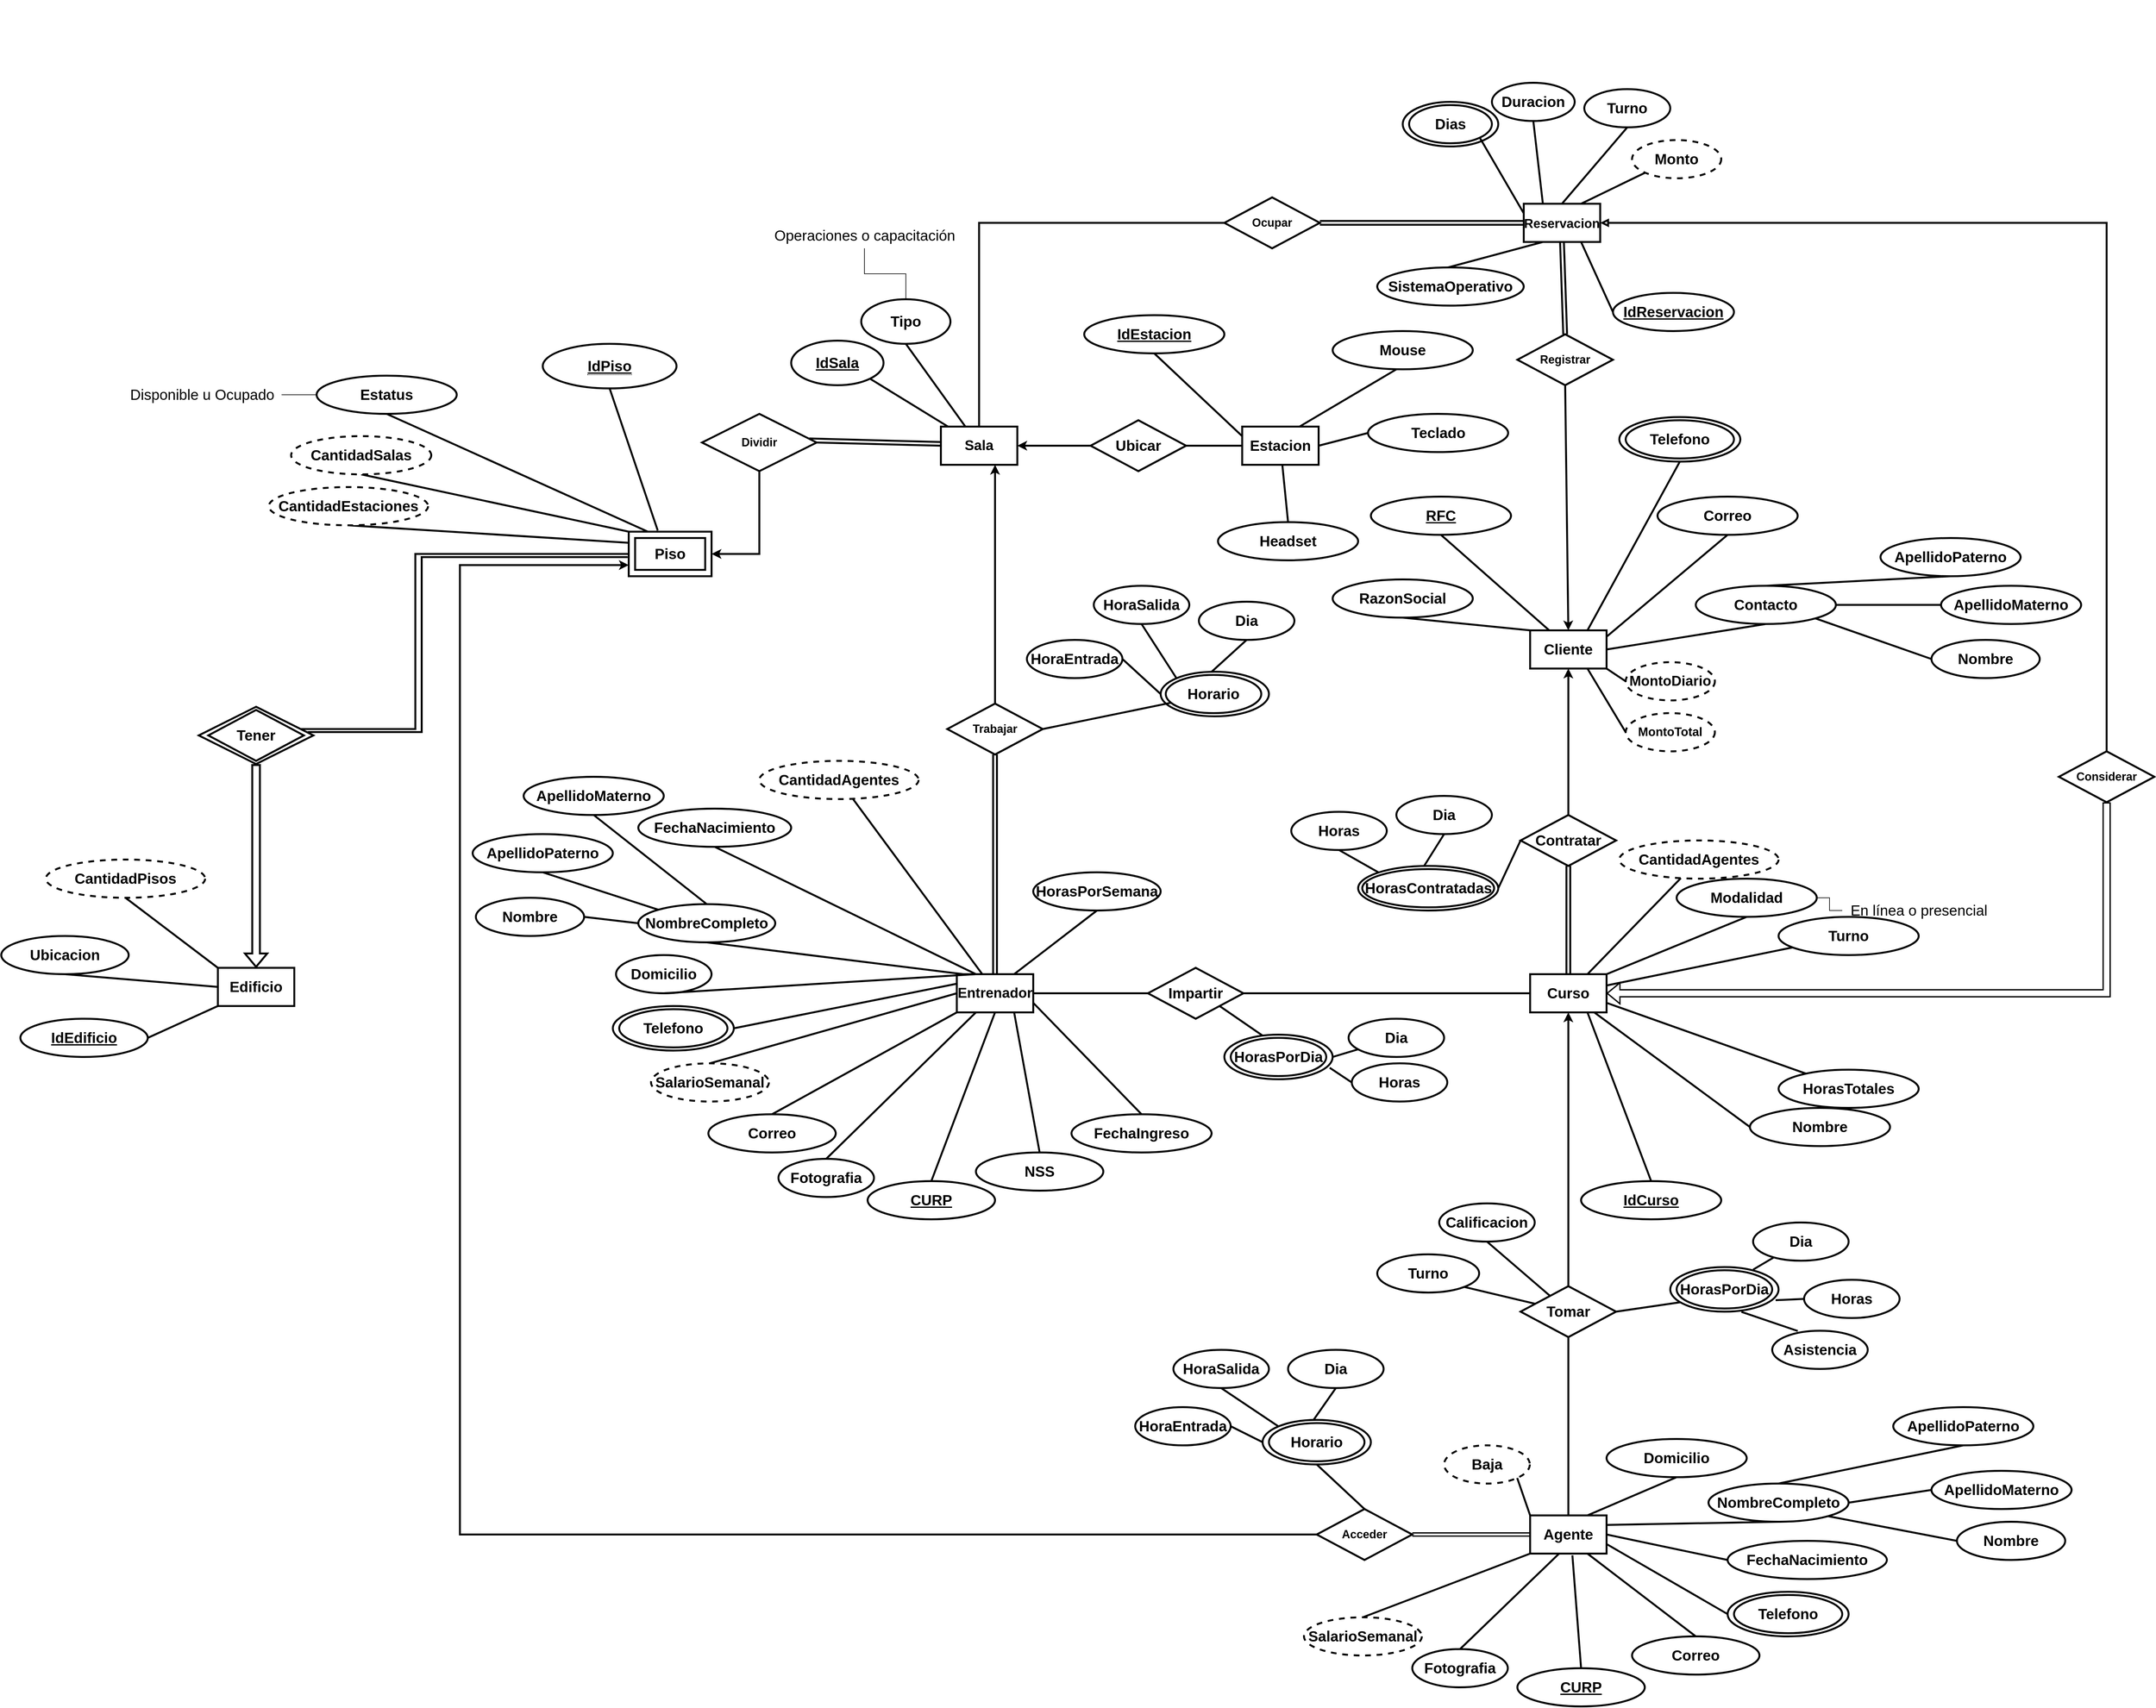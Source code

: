<mxfile version="20.6.0" type="device"><diagram id="R2lEEEUBdFMjLlhIrx00" name="Page-1"><mxGraphModel dx="1736" dy="3128" grid="1" gridSize="10" guides="1" tooltips="1" connect="1" arrows="1" fold="1" page="1" pageScale="1" pageWidth="850" pageHeight="1100" math="0" shadow="0" extFonts="Permanent Marker^https://fonts.googleapis.com/css?family=Permanent+Marker"><root><mxCell id="0"/><mxCell id="1" parent="0"/><mxCell id="jJwOoZ3z-P2eVMtMrgPP-15" value="&lt;font style=&quot;font-size: 23px;&quot;&gt;Agente&lt;/font&gt;" style="rounded=0;whiteSpace=wrap;html=1;strokeWidth=3;fontStyle=1" parent="1" vertex="1"><mxGeometry x="3250" y="680" width="120" height="60" as="geometry"/></mxCell><mxCell id="jJwOoZ3z-P2eVMtMrgPP-16" value="&lt;font style=&quot;font-size: 23px;&quot;&gt;Edificio&lt;/font&gt;" style="rounded=0;whiteSpace=wrap;html=1;strokeWidth=3;fontStyle=1" parent="1" vertex="1"><mxGeometry x="1190" y="-180" width="120" height="60" as="geometry"/></mxCell><mxCell id="jJwOoZ3z-P2eVMtMrgPP-17" value="&lt;font style=&quot;font-size: 23px;&quot;&gt;Piso&lt;/font&gt;" style="rounded=0;whiteSpace=wrap;html=1;strokeWidth=3;fontStyle=1" parent="1" vertex="1"><mxGeometry x="1835" y="-865" width="130" height="70" as="geometry"/></mxCell><mxCell id="jJwOoZ3z-P2eVMtMrgPP-18" value="&lt;font style=&quot;font-size: 22px;&quot;&gt;Entrenador&lt;/font&gt;" style="rounded=0;whiteSpace=wrap;html=1;strokeWidth=3;fontStyle=1" parent="1" vertex="1"><mxGeometry x="2350" y="-170" width="120" height="60" as="geometry"/></mxCell><mxCell id="jJwOoZ3z-P2eVMtMrgPP-19" value="&lt;font style=&quot;font-size: 23px;&quot;&gt;Curso&lt;/font&gt;" style="rounded=0;whiteSpace=wrap;html=1;strokeWidth=3;fontStyle=1" parent="1" vertex="1"><mxGeometry x="3250" y="-170" width="120" height="60" as="geometry"/></mxCell><mxCell id="jJwOoZ3z-P2eVMtMrgPP-277" style="edgeStyle=none;rounded=0;orthogonalLoop=1;jettySize=auto;html=1;exitX=0.5;exitY=0;exitDx=0;exitDy=0;entryX=0.5;entryY=1;entryDx=0;entryDy=0;strokeWidth=3;fontSize=20;endArrow=none;endFill=0;startArrow=classic;startFill=1;" parent="1" source="jJwOoZ3z-P2eVMtMrgPP-20" target="jJwOoZ3z-P2eVMtMrgPP-275" edge="1"><mxGeometry relative="1" as="geometry"/></mxCell><mxCell id="jJwOoZ3z-P2eVMtMrgPP-20" value="&lt;font style=&quot;font-size: 23px;&quot;&gt;Cliente&lt;/font&gt;" style="rounded=0;whiteSpace=wrap;html=1;strokeWidth=3;fontStyle=1" parent="1" vertex="1"><mxGeometry x="3250" y="-710" width="120" height="60" as="geometry"/></mxCell><mxCell id="jJwOoZ3z-P2eVMtMrgPP-21" value="&lt;font style=&quot;font-size: 23px;&quot;&gt;Estacion&lt;/font&gt;" style="rounded=0;whiteSpace=wrap;html=1;strokeWidth=3;fontStyle=1" parent="1" vertex="1"><mxGeometry x="2798" y="-1030" width="120" height="60" as="geometry"/></mxCell><mxCell id="jJwOoZ3z-P2eVMtMrgPP-22" value="&lt;span style=&quot;font-size: 23px;&quot;&gt;Impartir&lt;/span&gt;" style="rhombus;whiteSpace=wrap;html=1;strokeWidth=3;fontSize=18;fontStyle=1" parent="1" vertex="1"><mxGeometry x="2650" y="-180" width="150" height="80" as="geometry"/></mxCell><mxCell id="jJwOoZ3z-P2eVMtMrgPP-23" value="" style="endArrow=none;html=1;rounded=0;fontSize=23;exitX=1;exitY=0.5;exitDx=0;exitDy=0;entryX=0;entryY=0.5;entryDx=0;entryDy=0;strokeWidth=3;fontStyle=1" parent="1" source="jJwOoZ3z-P2eVMtMrgPP-18" target="jJwOoZ3z-P2eVMtMrgPP-22" edge="1"><mxGeometry width="50" height="50" relative="1" as="geometry"><mxPoint x="3290" y="-110" as="sourcePoint"/><mxPoint x="3340" y="-160" as="targetPoint"/></mxGeometry></mxCell><mxCell id="jJwOoZ3z-P2eVMtMrgPP-24" value="" style="endArrow=none;html=1;rounded=0;fontSize=23;exitX=1;exitY=0.5;exitDx=0;exitDy=0;entryX=0;entryY=0.5;entryDx=0;entryDy=0;strokeWidth=3;fontStyle=1" parent="1" source="jJwOoZ3z-P2eVMtMrgPP-22" target="jJwOoZ3z-P2eVMtMrgPP-19" edge="1"><mxGeometry width="50" height="50" relative="1" as="geometry"><mxPoint x="3215" as="sourcePoint"/><mxPoint x="3370" as="targetPoint"/></mxGeometry></mxCell><mxCell id="jJwOoZ3z-P2eVMtMrgPP-25" value="&lt;span style=&quot;font-size: 23px;&quot;&gt;Contratar&lt;/span&gt;" style="rhombus;whiteSpace=wrap;html=1;strokeWidth=3;fontSize=18;fontStyle=1" parent="1" vertex="1"><mxGeometry x="3235" y="-420" width="150" height="80" as="geometry"/></mxCell><mxCell id="jJwOoZ3z-P2eVMtMrgPP-26" value="" style="endArrow=none;html=1;rounded=0;strokeWidth=3;fontSize=23;exitX=0.5;exitY=0;exitDx=0;exitDy=0;entryX=0.5;entryY=1;entryDx=0;entryDy=0;fontStyle=1;shape=link;" parent="1" source="jJwOoZ3z-P2eVMtMrgPP-19" target="jJwOoZ3z-P2eVMtMrgPP-25" edge="1"><mxGeometry width="50" height="50" relative="1" as="geometry"><mxPoint x="3440" y="-430" as="sourcePoint"/><mxPoint x="3430" y="-330" as="targetPoint"/></mxGeometry></mxCell><mxCell id="jJwOoZ3z-P2eVMtMrgPP-30" value="&lt;span style=&quot;font-size: 23px;&quot;&gt;Tomar&lt;/span&gt;" style="rhombus;whiteSpace=wrap;html=1;strokeWidth=3;fontSize=18;fontStyle=1" parent="1" vertex="1"><mxGeometry x="3235" y="320" width="150" height="80" as="geometry"/></mxCell><mxCell id="jJwOoZ3z-P2eVMtMrgPP-31" style="edgeStyle=orthogonalEdgeStyle;rounded=0;orthogonalLoop=1;jettySize=auto;html=1;exitX=1;exitY=0.5;exitDx=0;exitDy=0;entryX=0;entryY=0.5;entryDx=0;entryDy=0;endArrow=none;endFill=0;shape=link;strokeWidth=2;" parent="1" source="jJwOoZ3z-P2eVMtMrgPP-32" target="jJwOoZ3z-P2eVMtMrgPP-15" edge="1"><mxGeometry relative="1" as="geometry"/></mxCell><mxCell id="jJwOoZ3z-P2eVMtMrgPP-32" value="Acceder" style="rhombus;whiteSpace=wrap;html=1;strokeWidth=3;fontSize=18;fontStyle=1" parent="1" vertex="1"><mxGeometry x="2915" y="670" width="150" height="80" as="geometry"/></mxCell><mxCell id="jJwOoZ3z-P2eVMtMrgPP-33" value="" style="endArrow=classic;html=1;rounded=0;strokeWidth=3;fontSize=23;exitX=0;exitY=0.5;exitDx=0;exitDy=0;edgeStyle=elbowEdgeStyle;fontStyle=1;entryX=0;entryY=0.75;entryDx=0;entryDy=0;" parent="1" source="jJwOoZ3z-P2eVMtMrgPP-32" target="jJwOoZ3z-P2eVMtMrgPP-17" edge="1"><mxGeometry width="50" height="50" relative="1" as="geometry"><mxPoint x="3470" y="60" as="sourcePoint"/><mxPoint x="2090" y="-490" as="targetPoint"/><Array as="points"><mxPoint x="1570" y="670"/><mxPoint x="1540" y="570"/><mxPoint x="1450" y="90"/><mxPoint x="1880" y="-510"/><mxPoint x="1440" y="-510"/><mxPoint x="1440" y="480"/><mxPoint x="1850" y="110"/><mxPoint x="1880" y="390"/></Array></mxGeometry></mxCell><mxCell id="jJwOoZ3z-P2eVMtMrgPP-34" value="" style="endArrow=classic;html=1;rounded=0;strokeWidth=3;fontSize=23;exitX=0.5;exitY=0;exitDx=0;exitDy=0;entryX=0.5;entryY=1;entryDx=0;entryDy=0;edgeStyle=elbowEdgeStyle;elbow=vertical;fontStyle=1" parent="1" source="jJwOoZ3z-P2eVMtMrgPP-30" target="jJwOoZ3z-P2eVMtMrgPP-19" edge="1"><mxGeometry width="50" height="50" relative="1" as="geometry"><mxPoint x="3590" y="-70" as="sourcePoint"/><mxPoint x="3640" y="-120" as="targetPoint"/></mxGeometry></mxCell><mxCell id="jJwOoZ3z-P2eVMtMrgPP-35" value="" style="endArrow=none;html=1;rounded=0;strokeWidth=3;fontSize=23;exitX=0.5;exitY=0;exitDx=0;exitDy=0;entryX=0.5;entryY=1;entryDx=0;entryDy=0;fontStyle=1" parent="1" source="jJwOoZ3z-P2eVMtMrgPP-15" target="jJwOoZ3z-P2eVMtMrgPP-30" edge="1"><mxGeometry width="50" height="50" relative="1" as="geometry"><mxPoint x="3305" y="210" as="sourcePoint"/><mxPoint x="3295" y="500" as="targetPoint"/></mxGeometry></mxCell><mxCell id="jJwOoZ3z-P2eVMtMrgPP-36" value="NombreCompleto" style="ellipse;whiteSpace=wrap;html=1;strokeWidth=3;fontSize=23;fontStyle=1" parent="1" vertex="1"><mxGeometry x="1850" y="-280" width="215" height="60" as="geometry"/></mxCell><mxCell id="jJwOoZ3z-P2eVMtMrgPP-37" value="Domicilio" style="ellipse;whiteSpace=wrap;html=1;strokeWidth=3;fontSize=23;fontStyle=1" parent="1" vertex="1"><mxGeometry x="1815" y="-200" width="150" height="60" as="geometry"/></mxCell><mxCell id="jJwOoZ3z-P2eVMtMrgPP-38" value="FechaNacimiento" style="ellipse;whiteSpace=wrap;html=1;strokeWidth=3;fontSize=23;fontStyle=1" parent="1" vertex="1"><mxGeometry x="1850" y="-430" width="240" height="60" as="geometry"/></mxCell><mxCell id="jJwOoZ3z-P2eVMtMrgPP-39" value="" style="ellipse;whiteSpace=wrap;html=1;strokeWidth=3;fontSize=23;fontStyle=1" parent="1" vertex="1"><mxGeometry x="1810" y="-120" width="190" height="70" as="geometry"/></mxCell><mxCell id="jJwOoZ3z-P2eVMtMrgPP-40" value="Telefono" style="ellipse;whiteSpace=wrap;html=1;strokeWidth=3;fontSize=23;fontStyle=1" parent="1" vertex="1"><mxGeometry x="1820" y="-115" width="170" height="60" as="geometry"/></mxCell><mxCell id="jJwOoZ3z-P2eVMtMrgPP-41" value="Correo" style="ellipse;whiteSpace=wrap;html=1;strokeWidth=3;fontSize=23;fontStyle=1" parent="1" vertex="1"><mxGeometry x="1960" y="50" width="200" height="60" as="geometry"/></mxCell><mxCell id="jJwOoZ3z-P2eVMtMrgPP-42" value="&lt;u&gt;CURP&lt;/u&gt;" style="ellipse;whiteSpace=wrap;html=1;strokeWidth=3;fontSize=23;fontStyle=1" parent="1" vertex="1"><mxGeometry x="2210" y="155" width="200" height="60" as="geometry"/></mxCell><mxCell id="jJwOoZ3z-P2eVMtMrgPP-43" value="NSS" style="ellipse;whiteSpace=wrap;html=1;strokeWidth=3;fontSize=23;fontStyle=1" parent="1" vertex="1"><mxGeometry x="2380" y="110" width="200" height="60" as="geometry"/></mxCell><mxCell id="jJwOoZ3z-P2eVMtMrgPP-44" value="Fotografia" style="ellipse;whiteSpace=wrap;html=1;strokeWidth=3;fontSize=23;fontStyle=1" parent="1" vertex="1"><mxGeometry x="2070" y="120" width="150" height="60" as="geometry"/></mxCell><mxCell id="jJwOoZ3z-P2eVMtMrgPP-45" value="SalarioSemanal" style="ellipse;whiteSpace=wrap;html=1;strokeWidth=3;fontSize=23;fontStyle=1;dashed=1;" parent="1" vertex="1"><mxGeometry x="1870" y="-30" width="185" height="60" as="geometry"/></mxCell><mxCell id="jJwOoZ3z-P2eVMtMrgPP-46" value="" style="endArrow=none;html=1;rounded=0;strokeWidth=3;fontSize=23;elbow=vertical;entryX=0.25;entryY=0;entryDx=0;entryDy=0;exitX=0.5;exitY=1;exitDx=0;exitDy=0;fontStyle=1" parent="1" source="jJwOoZ3z-P2eVMtMrgPP-38" target="jJwOoZ3z-P2eVMtMrgPP-18" edge="1"><mxGeometry width="50" height="50" relative="1" as="geometry"><mxPoint x="2470" y="120" as="sourcePoint"/><mxPoint x="2510" y="70" as="targetPoint"/></mxGeometry></mxCell><mxCell id="jJwOoZ3z-P2eVMtMrgPP-47" value="" style="endArrow=none;html=1;rounded=0;strokeWidth=3;fontSize=23;elbow=vertical;entryX=0.5;entryY=1;entryDx=0;entryDy=0;fontStyle=1" parent="1" target="jJwOoZ3z-P2eVMtMrgPP-36" edge="1"><mxGeometry width="50" height="50" relative="1" as="geometry"><mxPoint x="2360" y="-170" as="sourcePoint"/><mxPoint x="2415" y="-150" as="targetPoint"/></mxGeometry></mxCell><mxCell id="jJwOoZ3z-P2eVMtMrgPP-48" value="" style="endArrow=none;html=1;rounded=0;strokeWidth=3;fontSize=23;elbow=vertical;entryX=0.5;entryY=1;entryDx=0;entryDy=0;exitX=0.25;exitY=0;exitDx=0;exitDy=0;fontStyle=1" parent="1" source="jJwOoZ3z-P2eVMtMrgPP-18" target="jJwOoZ3z-P2eVMtMrgPP-37" edge="1"><mxGeometry width="50" height="50" relative="1" as="geometry"><mxPoint x="2410" y="-140" as="sourcePoint"/><mxPoint x="2260" y="-300" as="targetPoint"/></mxGeometry></mxCell><mxCell id="jJwOoZ3z-P2eVMtMrgPP-49" value="" style="endArrow=none;html=1;rounded=0;strokeWidth=3;fontSize=23;elbow=vertical;entryX=1;entryY=0.5;entryDx=0;entryDy=0;exitX=0;exitY=0.25;exitDx=0;exitDy=0;fontStyle=1" parent="1" source="jJwOoZ3z-P2eVMtMrgPP-18" target="jJwOoZ3z-P2eVMtMrgPP-39" edge="1"><mxGeometry width="50" height="50" relative="1" as="geometry"><mxPoint x="2415" y="-150.0" as="sourcePoint"/><mxPoint x="2095" y="-240.0" as="targetPoint"/></mxGeometry></mxCell><mxCell id="jJwOoZ3z-P2eVMtMrgPP-50" value="" style="endArrow=none;html=1;rounded=0;strokeWidth=3;fontSize=23;elbow=vertical;entryX=0.5;entryY=0;entryDx=0;entryDy=0;exitX=0;exitY=0.5;exitDx=0;exitDy=0;fontStyle=1" parent="1" source="jJwOoZ3z-P2eVMtMrgPP-18" target="jJwOoZ3z-P2eVMtMrgPP-45" edge="1"><mxGeometry width="50" height="50" relative="1" as="geometry"><mxPoint x="2355" y="-150.0" as="sourcePoint"/><mxPoint x="2090" y="-155.0" as="targetPoint"/></mxGeometry></mxCell><mxCell id="jJwOoZ3z-P2eVMtMrgPP-51" value="" style="endArrow=none;html=1;rounded=0;strokeWidth=3;fontSize=23;elbow=vertical;entryX=0.5;entryY=0;entryDx=0;entryDy=0;exitX=0;exitY=1;exitDx=0;exitDy=0;fontStyle=1" parent="1" source="jJwOoZ3z-P2eVMtMrgPP-18" target="jJwOoZ3z-P2eVMtMrgPP-41" edge="1"><mxGeometry width="50" height="50" relative="1" as="geometry"><mxPoint x="2355" y="-120.0" as="sourcePoint"/><mxPoint x="2090.0" y="-60.0" as="targetPoint"/></mxGeometry></mxCell><mxCell id="jJwOoZ3z-P2eVMtMrgPP-52" value="" style="endArrow=none;html=1;rounded=0;strokeWidth=3;fontSize=23;elbow=vertical;entryX=0.5;entryY=0;entryDx=0;entryDy=0;exitX=0.25;exitY=1;exitDx=0;exitDy=0;fontStyle=1" parent="1" source="jJwOoZ3z-P2eVMtMrgPP-18" target="jJwOoZ3z-P2eVMtMrgPP-44" edge="1"><mxGeometry width="50" height="50" relative="1" as="geometry"><mxPoint x="2355" y="-90.0" as="sourcePoint"/><mxPoint x="2095" as="targetPoint"/></mxGeometry></mxCell><mxCell id="jJwOoZ3z-P2eVMtMrgPP-53" value="" style="endArrow=none;html=1;rounded=0;strokeWidth=3;fontSize=23;elbow=vertical;entryX=0.5;entryY=0;entryDx=0;entryDy=0;exitX=0.5;exitY=1;exitDx=0;exitDy=0;fontStyle=1" parent="1" source="jJwOoZ3z-P2eVMtMrgPP-18" target="jJwOoZ3z-P2eVMtMrgPP-42" edge="1"><mxGeometry width="50" height="50" relative="1" as="geometry"><mxPoint x="2440" y="-30" as="sourcePoint"/><mxPoint x="2155" y="80" as="targetPoint"/></mxGeometry></mxCell><mxCell id="jJwOoZ3z-P2eVMtMrgPP-54" value="" style="endArrow=none;html=1;rounded=0;strokeWidth=3;fontSize=23;elbow=vertical;entryX=0.5;entryY=0;entryDx=0;entryDy=0;exitX=0.75;exitY=1;exitDx=0;exitDy=0;fontStyle=1" parent="1" source="jJwOoZ3z-P2eVMtMrgPP-18" target="jJwOoZ3z-P2eVMtMrgPP-43" edge="1"><mxGeometry width="50" height="50" relative="1" as="geometry"><mxPoint x="2415" y="-90.0" as="sourcePoint"/><mxPoint x="2290" y="160" as="targetPoint"/></mxGeometry></mxCell><mxCell id="jJwOoZ3z-P2eVMtMrgPP-55" value="FechaIngreso" style="ellipse;whiteSpace=wrap;html=1;strokeWidth=3;fontSize=23;fontStyle=1" parent="1" vertex="1"><mxGeometry x="2530" y="50" width="220" height="60" as="geometry"/></mxCell><mxCell id="jJwOoZ3z-P2eVMtMrgPP-56" value="" style="endArrow=none;html=1;rounded=0;strokeWidth=3;fontSize=23;elbow=vertical;entryX=0.5;entryY=0;entryDx=0;entryDy=0;exitX=1;exitY=0.75;exitDx=0;exitDy=0;fontStyle=1" parent="1" source="jJwOoZ3z-P2eVMtMrgPP-18" target="jJwOoZ3z-P2eVMtMrgPP-55" edge="1"><mxGeometry width="50" height="50" relative="1" as="geometry"><mxPoint x="2450" y="-100" as="sourcePoint"/><mxPoint x="2630" y="50" as="targetPoint"/></mxGeometry></mxCell><mxCell id="jJwOoZ3z-P2eVMtMrgPP-57" value="" style="endArrow=none;html=1;rounded=0;strokeWidth=3;fontSize=23;elbow=vertical;entryX=0.387;entryY=0.033;entryDx=0;entryDy=0;exitX=1;exitY=1;exitDx=0;exitDy=0;fontStyle=1;entryPerimeter=0;" parent="1" source="jJwOoZ3z-P2eVMtMrgPP-22" target="jJwOoZ3z-P2eVMtMrgPP-201" edge="1"><mxGeometry width="50" height="50" relative="1" as="geometry"><mxPoint x="2390" y="-115.0" as="sourcePoint"/><mxPoint x="2845" y="-50" as="targetPoint"/></mxGeometry></mxCell><mxCell id="jJwOoZ3z-P2eVMtMrgPP-58" value="Domicilio" style="ellipse;whiteSpace=wrap;html=1;strokeWidth=3;fontSize=23;fontStyle=1" parent="1" vertex="1"><mxGeometry x="3370" y="560" width="220" height="60" as="geometry"/></mxCell><mxCell id="jJwOoZ3z-P2eVMtMrgPP-59" value="NombreCompleto" style="ellipse;whiteSpace=wrap;html=1;strokeWidth=3;fontSize=23;fontStyle=1" parent="1" vertex="1"><mxGeometry x="3530" y="630" width="220" height="60" as="geometry"/></mxCell><mxCell id="jJwOoZ3z-P2eVMtMrgPP-60" value="FechaNacimiento" style="ellipse;whiteSpace=wrap;html=1;strokeWidth=3;fontSize=23;fontStyle=1" parent="1" vertex="1"><mxGeometry x="3560" y="720" width="250" height="60" as="geometry"/></mxCell><mxCell id="jJwOoZ3z-P2eVMtMrgPP-61" value="Turno" style="ellipse;whiteSpace=wrap;html=1;strokeWidth=3;fontSize=23;fontStyle=1" parent="1" vertex="1"><mxGeometry x="3010" y="270" width="160" height="60" as="geometry"/></mxCell><mxCell id="jJwOoZ3z-P2eVMtMrgPP-62" value="Correo" style="ellipse;whiteSpace=wrap;html=1;strokeWidth=3;fontSize=23;fontStyle=1" parent="1" vertex="1"><mxGeometry x="3410" y="870" width="200" height="60" as="geometry"/></mxCell><mxCell id="jJwOoZ3z-P2eVMtMrgPP-63" value="&lt;u&gt;CURP&lt;/u&gt;" style="ellipse;whiteSpace=wrap;html=1;strokeWidth=3;fontSize=23;fontStyle=1" parent="1" vertex="1"><mxGeometry x="3230" y="920" width="200" height="60" as="geometry"/></mxCell><mxCell id="jJwOoZ3z-P2eVMtMrgPP-64" value="Fotografia" style="ellipse;whiteSpace=wrap;html=1;strokeWidth=3;fontSize=23;fontStyle=1" parent="1" vertex="1"><mxGeometry x="3065" y="890" width="150" height="60" as="geometry"/></mxCell><mxCell id="jJwOoZ3z-P2eVMtMrgPP-65" value="" style="endArrow=none;html=1;rounded=0;strokeWidth=3;fontSize=23;entryX=0.5;entryY=1;entryDx=0;entryDy=0;exitX=0.75;exitY=0;exitDx=0;exitDy=0;fontStyle=1" parent="1" source="jJwOoZ3z-P2eVMtMrgPP-15" target="jJwOoZ3z-P2eVMtMrgPP-58" edge="1"><mxGeometry width="50" height="50" relative="1" as="geometry"><mxPoint x="3330" y="640" as="sourcePoint"/><mxPoint x="3330.0" y="280" as="targetPoint"/></mxGeometry></mxCell><mxCell id="jJwOoZ3z-P2eVMtMrgPP-66" value="" style="endArrow=none;html=1;rounded=0;strokeWidth=3;fontSize=23;entryX=0.5;entryY=1;entryDx=0;entryDy=0;exitX=1;exitY=0.25;exitDx=0;exitDy=0;fontStyle=1" parent="1" source="jJwOoZ3z-P2eVMtMrgPP-15" target="jJwOoZ3z-P2eVMtMrgPP-59" edge="1"><mxGeometry width="50" height="50" relative="1" as="geometry"><mxPoint x="3350" y="690" as="sourcePoint"/><mxPoint x="3490" y="630" as="targetPoint"/></mxGeometry></mxCell><mxCell id="jJwOoZ3z-P2eVMtMrgPP-67" value="" style="endArrow=none;html=1;rounded=0;strokeWidth=3;fontSize=23;entryX=0;entryY=0.5;entryDx=0;entryDy=0;exitX=1;exitY=0.5;exitDx=0;exitDy=0;fontStyle=1" parent="1" source="jJwOoZ3z-P2eVMtMrgPP-15" target="jJwOoZ3z-P2eVMtMrgPP-60" edge="1"><mxGeometry width="50" height="50" relative="1" as="geometry"><mxPoint x="3380" y="705" as="sourcePoint"/><mxPoint x="3650" y="700" as="targetPoint"/></mxGeometry></mxCell><mxCell id="jJwOoZ3z-P2eVMtMrgPP-68" value="" style="endArrow=none;html=1;rounded=0;strokeWidth=3;fontSize=23;entryX=0.553;entryY=1.045;entryDx=0;entryDy=0;exitX=0.5;exitY=0;exitDx=0;exitDy=0;entryPerimeter=0;fontStyle=1" parent="1" source="jJwOoZ3z-P2eVMtMrgPP-63" target="jJwOoZ3z-P2eVMtMrgPP-15" edge="1"><mxGeometry width="50" height="50" relative="1" as="geometry"><mxPoint x="3380" y="720" as="sourcePoint"/><mxPoint x="3570" y="760" as="targetPoint"/></mxGeometry></mxCell><mxCell id="jJwOoZ3z-P2eVMtMrgPP-69" value="" style="endArrow=none;html=1;rounded=0;strokeWidth=3;fontSize=23;entryX=0.5;entryY=0;entryDx=0;entryDy=0;exitX=0.75;exitY=1;exitDx=0;exitDy=0;fontStyle=1" parent="1" source="jJwOoZ3z-P2eVMtMrgPP-15" target="jJwOoZ3z-P2eVMtMrgPP-62" edge="1"><mxGeometry width="50" height="50" relative="1" as="geometry"><mxPoint x="3390" y="730" as="sourcePoint"/><mxPoint x="3580" y="770" as="targetPoint"/></mxGeometry></mxCell><mxCell id="jJwOoZ3z-P2eVMtMrgPP-70" value="" style="endArrow=none;html=1;rounded=0;strokeWidth=3;fontSize=23;exitX=1;exitY=0.75;exitDx=0;exitDy=0;entryX=0;entryY=0.5;entryDx=0;entryDy=0;fontStyle=1" parent="1" source="jJwOoZ3z-P2eVMtMrgPP-15" target="jJwOoZ3z-P2eVMtMrgPP-72" edge="1"><mxGeometry width="50" height="50" relative="1" as="geometry"><mxPoint x="3400" y="740" as="sourcePoint"/><mxPoint x="3550" y="820" as="targetPoint"/></mxGeometry></mxCell><mxCell id="jJwOoZ3z-P2eVMtMrgPP-71" value="" style="endArrow=none;html=1;rounded=0;strokeWidth=3;fontSize=23;entryX=0.5;entryY=0;entryDx=0;entryDy=0;exitX=0.383;exitY=0.993;exitDx=0;exitDy=0;exitPerimeter=0;fontStyle=1" parent="1" source="jJwOoZ3z-P2eVMtMrgPP-15" target="jJwOoZ3z-P2eVMtMrgPP-64" edge="1"><mxGeometry width="50" height="50" relative="1" as="geometry"><mxPoint x="3410" y="750" as="sourcePoint"/><mxPoint x="3600" y="790" as="targetPoint"/></mxGeometry></mxCell><mxCell id="jJwOoZ3z-P2eVMtMrgPP-72" value="" style="ellipse;whiteSpace=wrap;html=1;strokeWidth=3;fontSize=23;fontStyle=1" parent="1" vertex="1"><mxGeometry x="3560" y="800" width="190" height="70" as="geometry"/></mxCell><mxCell id="jJwOoZ3z-P2eVMtMrgPP-73" value="Telefono" style="ellipse;whiteSpace=wrap;html=1;strokeWidth=3;fontSize=23;fontStyle=1" parent="1" vertex="1"><mxGeometry x="3570" y="805" width="170" height="60" as="geometry"/></mxCell><mxCell id="jJwOoZ3z-P2eVMtMrgPP-74" value="" style="endArrow=none;html=1;rounded=0;strokeWidth=3;fontSize=23;elbow=vertical;exitX=1;exitY=1;exitDx=0;exitDy=0;fontStyle=1" parent="1" source="jJwOoZ3z-P2eVMtMrgPP-61" target="jJwOoZ3z-P2eVMtMrgPP-30" edge="1"><mxGeometry width="50" height="50" relative="1" as="geometry"><mxPoint x="2772.5" y="-110" as="sourcePoint"/><mxPoint x="2855" y="-40" as="targetPoint"/></mxGeometry></mxCell><mxCell id="jJwOoZ3z-P2eVMtMrgPP-75" value="Ubicacion" style="ellipse;whiteSpace=wrap;html=1;strokeWidth=3;fontSize=23;fontStyle=1" parent="1" vertex="1"><mxGeometry x="850" y="-230" width="200" height="60" as="geometry"/></mxCell><mxCell id="jJwOoZ3z-P2eVMtMrgPP-76" value="" style="endArrow=none;html=1;rounded=0;strokeWidth=3;fontSize=23;elbow=vertical;entryX=0.5;entryY=1;entryDx=0;entryDy=0;exitX=0;exitY=0.5;exitDx=0;exitDy=0;fontStyle=1" parent="1" source="jJwOoZ3z-P2eVMtMrgPP-16" target="jJwOoZ3z-P2eVMtMrgPP-75" edge="1"><mxGeometry width="50" height="50" relative="1" as="geometry"><mxPoint x="1735" y="-840" as="sourcePoint"/><mxPoint x="1605" y="-580" as="targetPoint"/></mxGeometry></mxCell><mxCell id="jJwOoZ3z-P2eVMtMrgPP-77" value="" style="endArrow=none;html=1;rounded=0;strokeWidth=3;fontSize=23;elbow=vertical;entryX=0.5;entryY=1;entryDx=0;entryDy=0;exitX=0;exitY=0;exitDx=0;exitDy=0;fontStyle=1" parent="1" source="jJwOoZ3z-P2eVMtMrgPP-16" target="jJwOoZ3z-P2eVMtMrgPP-151" edge="1"><mxGeometry width="50" height="50" relative="1" as="geometry"><mxPoint x="2025" y="-240" as="sourcePoint"/><mxPoint x="1450" y="-230" as="targetPoint"/></mxGeometry></mxCell><mxCell id="jJwOoZ3z-P2eVMtMrgPP-78" value="" style="endArrow=none;html=1;rounded=0;strokeWidth=3;fontSize=23;elbow=vertical;entryX=0;entryY=0;entryDx=0;entryDy=0;exitX=0.5;exitY=1;exitDx=0;exitDy=0;fontStyle=1" parent="1" source="jJwOoZ3z-P2eVMtMrgPP-87" target="jJwOoZ3z-P2eVMtMrgPP-17" edge="1"><mxGeometry width="50" height="50" relative="1" as="geometry"><mxPoint x="1575" y="-945" as="sourcePoint"/><mxPoint x="1540" y="-475" as="targetPoint"/></mxGeometry></mxCell><mxCell id="jJwOoZ3z-P2eVMtMrgPP-79" value="" style="endArrow=none;html=1;rounded=0;strokeWidth=3;fontSize=23;elbow=vertical;entryX=0;entryY=0.25;entryDx=0;entryDy=0;exitX=0.5;exitY=1;exitDx=0;exitDy=0;fontStyle=1" parent="1" source="jJwOoZ3z-P2eVMtMrgPP-88" target="jJwOoZ3z-P2eVMtMrgPP-17" edge="1"><mxGeometry width="50" height="50" relative="1" as="geometry"><mxPoint x="1505" y="-865" as="sourcePoint"/><mxPoint x="1890" y="-855" as="targetPoint"/></mxGeometry></mxCell><mxCell id="jJwOoZ3z-P2eVMtMrgPP-80" value="&lt;span style=&quot;font-size: 23px;&quot;&gt;Tener&lt;/span&gt;" style="rhombus;whiteSpace=wrap;html=1;strokeWidth=3;fontSize=18;fontStyle=1" parent="1" vertex="1"><mxGeometry x="1160" y="-590" width="180" height="90" as="geometry"/></mxCell><mxCell id="jJwOoZ3z-P2eVMtMrgPP-81" value="" style="endArrow=classic;html=1;rounded=0;strokeWidth=3;fontSize=23;exitX=0.5;exitY=1;exitDx=0;exitDy=0;edgeStyle=orthogonalEdgeStyle;elbow=vertical;fontStyle=1;entryX=0.5;entryY=0;entryDx=0;entryDy=0;shape=flexArrow;" parent="1" source="jJwOoZ3z-P2eVMtMrgPP-80" target="jJwOoZ3z-P2eVMtMrgPP-16" edge="1"><mxGeometry width="50" height="50" relative="1" as="geometry"><mxPoint x="1540" y="510" as="sourcePoint"/><mxPoint x="1290" y="-250" as="targetPoint"/></mxGeometry></mxCell><mxCell id="jJwOoZ3z-P2eVMtMrgPP-82" value="&lt;span style=&quot;font-size: 23px;&quot;&gt;Tener&lt;/span&gt;" style="rhombus;whiteSpace=wrap;html=1;strokeWidth=3;fontSize=18;fontStyle=1" parent="1" vertex="1"><mxGeometry x="1175" y="-585" width="150" height="80" as="geometry"/></mxCell><mxCell id="jJwOoZ3z-P2eVMtMrgPP-83" value="&lt;font style=&quot;font-size: 23px;&quot;&gt;Piso&lt;/font&gt;" style="rounded=0;whiteSpace=wrap;html=1;strokeWidth=3;fontStyle=1" parent="1" vertex="1"><mxGeometry x="1845" y="-855" width="110" height="50" as="geometry"/></mxCell><mxCell id="jJwOoZ3z-P2eVMtMrgPP-84" style="edgeStyle=orthogonalEdgeStyle;rounded=0;orthogonalLoop=1;jettySize=auto;html=1;exitX=0;exitY=0.5;exitDx=0;exitDy=0;endArrow=none;endFill=0;" parent="1" source="jJwOoZ3z-P2eVMtMrgPP-85" target="jJwOoZ3z-P2eVMtMrgPP-229" edge="1"><mxGeometry relative="1" as="geometry"/></mxCell><mxCell id="jJwOoZ3z-P2eVMtMrgPP-85" value="Estatus" style="ellipse;whiteSpace=wrap;html=1;strokeWidth=3;fontSize=23;fontStyle=1" parent="1" vertex="1"><mxGeometry x="1345" y="-1110" width="220" height="60" as="geometry"/></mxCell><mxCell id="jJwOoZ3z-P2eVMtMrgPP-86" value="" style="endArrow=none;html=1;rounded=0;strokeWidth=3;fontSize=23;elbow=vertical;exitX=0.5;exitY=1;exitDx=0;exitDy=0;fontStyle=1" parent="1" source="jJwOoZ3z-P2eVMtMrgPP-85" edge="1"><mxGeometry width="50" height="50" relative="1" as="geometry"><mxPoint x="1790" y="-995" as="sourcePoint"/><mxPoint x="1865" y="-865" as="targetPoint"/></mxGeometry></mxCell><mxCell id="jJwOoZ3z-P2eVMtMrgPP-87" value="&lt;span style=&quot;&quot;&gt;&lt;font style=&quot;font-size: 23px;&quot;&gt;CantidadSalas&lt;/font&gt;&lt;/span&gt;" style="ellipse;whiteSpace=wrap;html=1;align=center;strokeWidth=3;fontSize=16;fontStyle=1;dashed=1;" parent="1" vertex="1"><mxGeometry x="1305" y="-1015" width="220" height="60" as="geometry"/></mxCell><mxCell id="jJwOoZ3z-P2eVMtMrgPP-88" value="&lt;span style=&quot;&quot;&gt;&lt;font style=&quot;font-size: 23px;&quot;&gt;CantidadEstaciones&lt;/font&gt;&lt;/span&gt;" style="ellipse;whiteSpace=wrap;html=1;align=center;strokeWidth=3;fontSize=16;fontStyle=1;dashed=1;" parent="1" vertex="1"><mxGeometry x="1270" y="-935" width="250" height="60" as="geometry"/></mxCell><mxCell id="jJwOoZ3z-P2eVMtMrgPP-90" value="Mouse" style="ellipse;whiteSpace=wrap;html=1;strokeWidth=3;fontSize=23;fontStyle=1" parent="1" vertex="1"><mxGeometry x="2940" y="-1180" width="220" height="60" as="geometry"/></mxCell><mxCell id="jJwOoZ3z-P2eVMtMrgPP-91" value="Teclado" style="ellipse;whiteSpace=wrap;html=1;strokeWidth=3;fontSize=23;fontStyle=1" parent="1" vertex="1"><mxGeometry x="2995.5" y="-1050" width="220" height="60" as="geometry"/></mxCell><mxCell id="jJwOoZ3z-P2eVMtMrgPP-92" value="Headset" style="ellipse;whiteSpace=wrap;html=1;strokeWidth=3;fontSize=23;fontStyle=1" parent="1" vertex="1"><mxGeometry x="2760" y="-880" width="220" height="60" as="geometry"/></mxCell><mxCell id="jJwOoZ3z-P2eVMtMrgPP-94" value="" style="endArrow=none;html=1;rounded=0;strokeWidth=3;fontSize=23;elbow=vertical;exitX=0.5;exitY=0;exitDx=0;exitDy=0;fontStyle=1" parent="1" source="jJwOoZ3z-P2eVMtMrgPP-92" target="jJwOoZ3z-P2eVMtMrgPP-21" edge="1"><mxGeometry width="50" height="50" relative="1" as="geometry"><mxPoint x="2888" y="-650" as="sourcePoint"/><mxPoint x="2770" y="-950" as="targetPoint"/></mxGeometry></mxCell><mxCell id="jJwOoZ3z-P2eVMtMrgPP-95" value="" style="endArrow=none;html=1;rounded=0;strokeWidth=3;fontSize=23;elbow=vertical;exitX=0.455;exitY=1;exitDx=0;exitDy=0;entryX=0.75;entryY=0;entryDx=0;entryDy=0;exitPerimeter=0;fontStyle=1" parent="1" source="jJwOoZ3z-P2eVMtMrgPP-90" target="jJwOoZ3z-P2eVMtMrgPP-21" edge="1"><mxGeometry width="50" height="50" relative="1" as="geometry"><mxPoint x="3043" y="-770" as="sourcePoint"/><mxPoint x="3073" y="-580" as="targetPoint"/></mxGeometry></mxCell><mxCell id="jJwOoZ3z-P2eVMtMrgPP-96" value="" style="endArrow=none;html=1;rounded=0;strokeWidth=3;fontSize=23;elbow=vertical;exitX=0;exitY=0.5;exitDx=0;exitDy=0;entryX=1;entryY=0.5;entryDx=0;entryDy=0;fontStyle=1" parent="1" source="jJwOoZ3z-P2eVMtMrgPP-91" target="jJwOoZ3z-P2eVMtMrgPP-21" edge="1"><mxGeometry width="50" height="50" relative="1" as="geometry"><mxPoint x="3203.1" y="-660" as="sourcePoint"/><mxPoint x="3103" y="-580" as="targetPoint"/></mxGeometry></mxCell><mxCell id="jJwOoZ3z-P2eVMtMrgPP-97" value="&lt;div&gt;Trabajar&lt;/div&gt;" style="rhombus;whiteSpace=wrap;html=1;strokeWidth=3;fontSize=18;fontStyle=1" parent="1" vertex="1"><mxGeometry x="2335" y="-595" width="150" height="80" as="geometry"/></mxCell><mxCell id="jJwOoZ3z-P2eVMtMrgPP-98" value="&amp;nbsp;" style="endArrow=classic;html=1;rounded=0;strokeWidth=3;fontSize=23;edgeStyle=orthogonalEdgeStyle;elbow=vertical;exitX=0.5;exitY=0;exitDx=0;exitDy=0;fontStyle=1;" parent="1" source="jJwOoZ3z-P2eVMtMrgPP-97" target="jJwOoZ3z-P2eVMtMrgPP-150" edge="1"><mxGeometry x="-0.531" y="-201" width="50" height="50" relative="1" as="geometry"><mxPoint x="2670" y="-410" as="sourcePoint"/><mxPoint x="2409.18" y="-964.09" as="targetPoint"/><Array as="points"><mxPoint x="2410" y="-950"/><mxPoint x="2410" y="-950"/></Array><mxPoint x="89" y="21" as="offset"/></mxGeometry></mxCell><mxCell id="jJwOoZ3z-P2eVMtMrgPP-99" value="" style="endArrow=none;html=1;rounded=0;fontSize=23;exitX=0.5;exitY=1;exitDx=0;exitDy=0;strokeWidth=3;entryX=0.5;entryY=0;entryDx=0;entryDy=0;fontStyle=1;shape=link;" parent="1" source="jJwOoZ3z-P2eVMtMrgPP-97" target="jJwOoZ3z-P2eVMtMrgPP-18" edge="1"><mxGeometry width="50" height="50" relative="1" as="geometry"><mxPoint x="2480" y="-130" as="sourcePoint"/><mxPoint x="2430" y="-180" as="targetPoint"/></mxGeometry></mxCell><mxCell id="jJwOoZ3z-P2eVMtMrgPP-100" value="HorasTotales" style="ellipse;whiteSpace=wrap;html=1;strokeWidth=3;fontSize=23;fontStyle=1" parent="1" vertex="1"><mxGeometry x="3640" y="-20" width="220" height="60" as="geometry"/></mxCell><mxCell id="jJwOoZ3z-P2eVMtMrgPP-101" style="edgeStyle=orthogonalEdgeStyle;rounded=0;orthogonalLoop=1;jettySize=auto;html=1;exitX=1;exitY=0.5;exitDx=0;exitDy=0;endArrow=none;endFill=0;" parent="1" source="jJwOoZ3z-P2eVMtMrgPP-102" target="jJwOoZ3z-P2eVMtMrgPP-232" edge="1"><mxGeometry relative="1" as="geometry"/></mxCell><mxCell id="jJwOoZ3z-P2eVMtMrgPP-102" value="Modalidad" style="ellipse;whiteSpace=wrap;html=1;strokeWidth=3;fontSize=23;fontStyle=1" parent="1" vertex="1"><mxGeometry x="3480" y="-320" width="220" height="60" as="geometry"/></mxCell><mxCell id="jJwOoZ3z-P2eVMtMrgPP-104" value="Nombre" style="ellipse;whiteSpace=wrap;html=1;strokeWidth=3;fontSize=23;fontStyle=1" parent="1" vertex="1"><mxGeometry x="3595" y="40" width="220" height="60" as="geometry"/></mxCell><mxCell id="jJwOoZ3z-P2eVMtMrgPP-105" value="" style="endArrow=none;html=1;rounded=0;strokeWidth=3;fontSize=23;elbow=vertical;entryX=0;entryY=0.5;entryDx=0;entryDy=0;fontStyle=1" parent="1" source="jJwOoZ3z-P2eVMtMrgPP-19" target="jJwOoZ3z-P2eVMtMrgPP-104" edge="1"><mxGeometry width="50" height="50" relative="1" as="geometry"><mxPoint x="3370" y="-140" as="sourcePoint"/><mxPoint x="3282.5" y="350" as="targetPoint"/></mxGeometry></mxCell><mxCell id="jJwOoZ3z-P2eVMtMrgPP-106" value="" style="endArrow=none;html=1;rounded=0;strokeWidth=3;fontSize=23;elbow=vertical;fontStyle=1;exitX=1;exitY=0.75;exitDx=0;exitDy=0;" parent="1" source="jJwOoZ3z-P2eVMtMrgPP-19" target="jJwOoZ3z-P2eVMtMrgPP-100" edge="1"><mxGeometry width="50" height="50" relative="1" as="geometry"><mxPoint x="3380" y="-130" as="sourcePoint"/><mxPoint x="3600" y="-140" as="targetPoint"/></mxGeometry></mxCell><mxCell id="jJwOoZ3z-P2eVMtMrgPP-107" value="" style="endArrow=none;html=1;rounded=0;strokeWidth=3;fontSize=23;elbow=vertical;entryX=0.5;entryY=1;entryDx=0;entryDy=0;exitX=1;exitY=0;exitDx=0;exitDy=0;fontStyle=1" parent="1" source="jJwOoZ3z-P2eVMtMrgPP-19" target="jJwOoZ3z-P2eVMtMrgPP-102" edge="1"><mxGeometry width="50" height="50" relative="1" as="geometry"><mxPoint x="3500" y="-120" as="sourcePoint"/><mxPoint x="3740" as="targetPoint"/></mxGeometry></mxCell><mxCell id="jJwOoZ3z-P2eVMtMrgPP-108" value="" style="endArrow=none;html=1;rounded=0;fontSize=23;strokeWidth=3;entryX=0;entryY=0.5;entryDx=0;entryDy=0;edgeStyle=elbowEdgeStyle;fontStyle=1;" parent="1" source="jJwOoZ3z-P2eVMtMrgPP-80" target="jJwOoZ3z-P2eVMtMrgPP-17" edge="1"><mxGeometry width="50" height="50" relative="1" as="geometry"><mxPoint x="1410" y="-570" as="sourcePoint"/><mxPoint x="1524" y="-500" as="targetPoint"/><Array as="points"><mxPoint x="1500" y="-555"/><mxPoint x="1610" y="-560"/><mxPoint x="1520" y="-100"/><mxPoint x="1520" y="-340"/></Array></mxGeometry></mxCell><mxCell id="jJwOoZ3z-P2eVMtMrgPP-109" value="" style="endArrow=none;html=1;rounded=0;fontSize=23;strokeWidth=3;edgeStyle=elbowEdgeStyle;fontStyle=1;exitX=0.951;exitY=0.441;exitDx=0;exitDy=0;exitPerimeter=0;entryX=-0.013;entryY=0.572;entryDx=0;entryDy=0;entryPerimeter=0;" parent="1" source="jJwOoZ3z-P2eVMtMrgPP-80" target="jJwOoZ3z-P2eVMtMrgPP-17" edge="1"><mxGeometry width="50" height="50" relative="1" as="geometry"><mxPoint x="1390" y="-549" as="sourcePoint"/><mxPoint x="2010" y="-550" as="targetPoint"/><Array as="points"><mxPoint x="1510" y="-710"/><mxPoint x="1960" y="-550"/><mxPoint x="1870" y="-555"/><mxPoint x="1780" y="-555"/><mxPoint x="1630" y="-555"/><mxPoint x="1560" y="-555"/><mxPoint x="1410" y="-550"/><mxPoint x="1390" y="-550"/><mxPoint x="1380" y="-549"/><mxPoint x="1400" y="-550"/><mxPoint x="1430" y="-580"/><mxPoint x="1430" y="-570"/><mxPoint x="1530" y="-540"/><mxPoint x="1550" y="-319.08"/></Array></mxGeometry></mxCell><mxCell id="jJwOoZ3z-P2eVMtMrgPP-110" value="ApellidoPaterno" style="ellipse;whiteSpace=wrap;html=1;strokeWidth=3;fontSize=23;fontStyle=1" parent="1" vertex="1"><mxGeometry x="1590" y="-390" width="220" height="60" as="geometry"/></mxCell><mxCell id="jJwOoZ3z-P2eVMtMrgPP-111" value="Nombre" style="ellipse;whiteSpace=wrap;html=1;strokeWidth=3;fontSize=23;fontStyle=1" parent="1" vertex="1"><mxGeometry x="1595" y="-290" width="170" height="60" as="geometry"/></mxCell><mxCell id="jJwOoZ3z-P2eVMtMrgPP-112" value="ApellidoMaterno" style="ellipse;whiteSpace=wrap;html=1;strokeWidth=3;fontSize=23;fontStyle=1" parent="1" vertex="1"><mxGeometry x="1670" y="-480" width="220" height="60" as="geometry"/></mxCell><mxCell id="jJwOoZ3z-P2eVMtMrgPP-113" value="" style="endArrow=none;html=1;rounded=0;strokeWidth=3;fontSize=23;elbow=vertical;entryX=0.5;entryY=0;entryDx=0;entryDy=0;exitX=0.5;exitY=1;exitDx=0;exitDy=0;fontStyle=1" parent="1" source="jJwOoZ3z-P2eVMtMrgPP-112" target="jJwOoZ3z-P2eVMtMrgPP-36" edge="1"><mxGeometry width="50" height="50" relative="1" as="geometry"><mxPoint x="2030" y="-300" as="sourcePoint"/><mxPoint x="2390" y="-160" as="targetPoint"/></mxGeometry></mxCell><mxCell id="jJwOoZ3z-P2eVMtMrgPP-114" value="" style="endArrow=none;html=1;rounded=0;strokeWidth=3;fontSize=23;elbow=vertical;exitX=0.5;exitY=1;exitDx=0;exitDy=0;entryX=0;entryY=0;entryDx=0;entryDy=0;fontStyle=1" parent="1" source="jJwOoZ3z-P2eVMtMrgPP-110" target="jJwOoZ3z-P2eVMtMrgPP-36" edge="1"><mxGeometry width="50" height="50" relative="1" as="geometry"><mxPoint x="1780" y="-300" as="sourcePoint"/><mxPoint x="1890" y="-310" as="targetPoint"/></mxGeometry></mxCell><mxCell id="jJwOoZ3z-P2eVMtMrgPP-115" value="" style="endArrow=none;html=1;rounded=0;strokeWidth=3;fontSize=23;elbow=vertical;exitX=1;exitY=0.5;exitDx=0;exitDy=0;entryX=0;entryY=0.5;entryDx=0;entryDy=0;fontStyle=1" parent="1" source="jJwOoZ3z-P2eVMtMrgPP-111" target="jJwOoZ3z-P2eVMtMrgPP-36" edge="1"><mxGeometry width="50" height="50" relative="1" as="geometry"><mxPoint x="1710" y="-320" as="sourcePoint"/><mxPoint x="1903.775" y="-261.058" as="targetPoint"/></mxGeometry></mxCell><mxCell id="jJwOoZ3z-P2eVMtMrgPP-117" value="HoraEntrada" style="ellipse;whiteSpace=wrap;html=1;strokeWidth=3;fontSize=23;fontStyle=1" parent="1" vertex="1"><mxGeometry x="2630" y="510" width="150" height="60" as="geometry"/></mxCell><mxCell id="jJwOoZ3z-P2eVMtMrgPP-118" value="HoraSalida" style="ellipse;whiteSpace=wrap;html=1;strokeWidth=3;fontSize=23;fontStyle=1" parent="1" vertex="1"><mxGeometry x="2690" y="420" width="150" height="60" as="geometry"/></mxCell><mxCell id="jJwOoZ3z-P2eVMtMrgPP-119" value="Horario" style="ellipse;whiteSpace=wrap;html=1;strokeWidth=3;fontSize=23;fontStyle=1" parent="1" vertex="1"><mxGeometry x="2830" y="530" width="170" height="70" as="geometry"/></mxCell><mxCell id="jJwOoZ3z-P2eVMtMrgPP-120" value="" style="endArrow=none;html=1;rounded=0;strokeWidth=3;fontSize=23;elbow=vertical;exitX=0.5;exitY=0;exitDx=0;exitDy=0;fontStyle=1;entryX=0.5;entryY=1;entryDx=0;entryDy=0;" parent="1" source="jJwOoZ3z-P2eVMtMrgPP-32" target="jJwOoZ3z-P2eVMtMrgPP-119" edge="1"><mxGeometry width="50" height="50" relative="1" as="geometry"><mxPoint x="3156.569" y="331.213" as="sourcePoint"/><mxPoint x="3100" y="600" as="targetPoint"/></mxGeometry></mxCell><mxCell id="jJwOoZ3z-P2eVMtMrgPP-121" value="" style="endArrow=none;html=1;rounded=0;strokeWidth=3;fontSize=23;elbow=vertical;entryX=0.5;entryY=1;entryDx=0;entryDy=0;fontStyle=1;exitX=0;exitY=0;exitDx=0;exitDy=0;" parent="1" source="jJwOoZ3z-P2eVMtMrgPP-119" target="jJwOoZ3z-P2eVMtMrgPP-118" edge="1"><mxGeometry width="50" height="50" relative="1" as="geometry"><mxPoint x="3166.569" y="341.213" as="sourcePoint"/><mxPoint x="3292.5" y="360" as="targetPoint"/></mxGeometry></mxCell><mxCell id="jJwOoZ3z-P2eVMtMrgPP-122" value="" style="endArrow=none;html=1;rounded=0;strokeWidth=3;fontSize=23;elbow=vertical;entryX=1;entryY=0.5;entryDx=0;entryDy=0;fontStyle=1;exitX=0;exitY=0.5;exitDx=0;exitDy=0;" parent="1" source="jJwOoZ3z-P2eVMtMrgPP-119" target="jJwOoZ3z-P2eVMtMrgPP-117" edge="1"><mxGeometry width="50" height="50" relative="1" as="geometry"><mxPoint x="2953" y="700" as="sourcePoint"/><mxPoint x="3302.5" y="370" as="targetPoint"/></mxGeometry></mxCell><mxCell id="jJwOoZ3z-P2eVMtMrgPP-123" value="&lt;u&gt;RFC&lt;/u&gt;" style="ellipse;whiteSpace=wrap;html=1;strokeWidth=3;fontSize=23;fontStyle=1" parent="1" vertex="1"><mxGeometry x="3000" y="-920" width="220" height="60" as="geometry"/></mxCell><mxCell id="jJwOoZ3z-P2eVMtMrgPP-124" value="RazonSocial" style="ellipse;whiteSpace=wrap;html=1;strokeWidth=3;fontSize=23;fontStyle=1" parent="1" vertex="1"><mxGeometry x="2940" y="-790" width="220" height="60" as="geometry"/></mxCell><mxCell id="jJwOoZ3z-P2eVMtMrgPP-125" value="Contacto" style="ellipse;whiteSpace=wrap;html=1;strokeWidth=3;fontSize=23;fontStyle=1" parent="1" vertex="1"><mxGeometry x="3510" y="-780" width="220" height="60" as="geometry"/></mxCell><mxCell id="jJwOoZ3z-P2eVMtMrgPP-126" value="Correo" style="ellipse;whiteSpace=wrap;html=1;strokeWidth=3;fontSize=23;fontStyle=1" parent="1" vertex="1"><mxGeometry x="3450" y="-920" width="220" height="60" as="geometry"/></mxCell><mxCell id="jJwOoZ3z-P2eVMtMrgPP-127" value="" style="ellipse;whiteSpace=wrap;html=1;strokeWidth=3;fontSize=23;fontStyle=1" parent="1" vertex="1"><mxGeometry x="3390" y="-1045" width="190" height="70" as="geometry"/></mxCell><mxCell id="jJwOoZ3z-P2eVMtMrgPP-128" value="Telefono" style="ellipse;whiteSpace=wrap;html=1;strokeWidth=3;fontSize=23;fontStyle=1" parent="1" vertex="1"><mxGeometry x="3400" y="-1040" width="170" height="60" as="geometry"/></mxCell><mxCell id="jJwOoZ3z-P2eVMtMrgPP-129" value="" style="endArrow=none;html=1;rounded=0;strokeWidth=3;fontSize=23;elbow=vertical;entryX=0;entryY=0;entryDx=0;entryDy=0;exitX=0.5;exitY=1;exitDx=0;exitDy=0;fontStyle=1" parent="1" source="jJwOoZ3z-P2eVMtMrgPP-124" target="jJwOoZ3z-P2eVMtMrgPP-20" edge="1"><mxGeometry width="50" height="50" relative="1" as="geometry"><mxPoint x="3050" y="-720" as="sourcePoint"/><mxPoint x="3795.0" y="-670" as="targetPoint"/></mxGeometry></mxCell><mxCell id="jJwOoZ3z-P2eVMtMrgPP-130" value="" style="endArrow=none;html=1;rounded=0;strokeWidth=3;fontSize=23;elbow=vertical;entryX=0.25;entryY=0;entryDx=0;entryDy=0;exitX=0.5;exitY=1;exitDx=0;exitDy=0;fontStyle=1" parent="1" source="jJwOoZ3z-P2eVMtMrgPP-123" target="jJwOoZ3z-P2eVMtMrgPP-20" edge="1"><mxGeometry width="50" height="50" relative="1" as="geometry"><mxPoint x="3265" y="-840" as="sourcePoint"/><mxPoint x="3615" y="-760" as="targetPoint"/></mxGeometry></mxCell><mxCell id="jJwOoZ3z-P2eVMtMrgPP-131" value="" style="endArrow=none;html=1;rounded=0;strokeWidth=3;fontSize=23;elbow=vertical;exitX=0.5;exitY=1;exitDx=0;exitDy=0;fontStyle=1" parent="1" source="jJwOoZ3z-P2eVMtMrgPP-127" edge="1"><mxGeometry width="50" height="50" relative="1" as="geometry"><mxPoint x="3440" y="-855" as="sourcePoint"/><mxPoint x="3340" y="-710" as="targetPoint"/></mxGeometry></mxCell><mxCell id="jJwOoZ3z-P2eVMtMrgPP-132" value="" style="endArrow=none;html=1;rounded=0;strokeWidth=3;fontSize=23;elbow=vertical;exitX=0.5;exitY=1;exitDx=0;exitDy=0;fontStyle=1" parent="1" source="jJwOoZ3z-P2eVMtMrgPP-126" edge="1"><mxGeometry width="50" height="50" relative="1" as="geometry"><mxPoint x="3417.175" y="-920.251" as="sourcePoint"/><mxPoint x="3370" y="-700" as="targetPoint"/></mxGeometry></mxCell><mxCell id="jJwOoZ3z-P2eVMtMrgPP-133" value="" style="endArrow=none;html=1;rounded=0;strokeWidth=3;fontSize=23;elbow=vertical;exitX=0.5;exitY=1;exitDx=0;exitDy=0;fontStyle=1;entryX=1;entryY=0.5;entryDx=0;entryDy=0;" parent="1" source="jJwOoZ3z-P2eVMtMrgPP-125" target="jJwOoZ3z-P2eVMtMrgPP-20" edge="1"><mxGeometry width="50" height="50" relative="1" as="geometry"><mxPoint x="3715" y="-910" as="sourcePoint"/><mxPoint x="3495" y="-710" as="targetPoint"/></mxGeometry></mxCell><mxCell id="jJwOoZ3z-P2eVMtMrgPP-136" value="" style="endArrow=none;html=1;rounded=0;fontSize=23;exitX=0.014;exitY=0.405;exitDx=0;exitDy=0;strokeWidth=3;exitPerimeter=0;fontStyle=1;entryX=0.935;entryY=0.429;entryDx=0;entryDy=0;entryPerimeter=0;" parent="1" source="jJwOoZ3z-P2eVMtMrgPP-150" target="jJwOoZ3z-P2eVMtMrgPP-142" edge="1"><mxGeometry width="50" height="50" relative="1" as="geometry"><mxPoint x="2321.3" y="-1005.46" as="sourcePoint"/><mxPoint x="2100" y="-1020" as="targetPoint"/></mxGeometry></mxCell><mxCell id="jJwOoZ3z-P2eVMtMrgPP-137" value="" style="endArrow=classic;html=1;rounded=0;strokeWidth=3;fontSize=23;edgeStyle=orthogonalEdgeStyle;elbow=vertical;entryX=1;entryY=0.5;entryDx=0;entryDy=0;exitX=0.5;exitY=1;exitDx=0;exitDy=0;fontStyle=1;" parent="1" source="jJwOoZ3z-P2eVMtMrgPP-142" target="jJwOoZ3z-P2eVMtMrgPP-17" edge="1"><mxGeometry width="50" height="50" relative="1" as="geometry"><mxPoint x="2270" y="-660" as="sourcePoint"/><mxPoint x="2095" y="-510" as="targetPoint"/><Array as="points"><mxPoint x="2040" y="-830"/></Array></mxGeometry></mxCell><mxCell id="jJwOoZ3z-P2eVMtMrgPP-138" value="" style="endArrow=none;html=1;rounded=0;fontSize=23;strokeWidth=3;fontStyle=1;exitX=0;exitY=0.5;exitDx=0;exitDy=0;entryX=1;entryY=0.5;entryDx=0;entryDy=0;" parent="1" source="jJwOoZ3z-P2eVMtMrgPP-150" target="jJwOoZ3z-P2eVMtMrgPP-142" edge="1"><mxGeometry width="50" height="50" relative="1" as="geometry"><mxPoint x="2320.0" y="-1000" as="sourcePoint"/><mxPoint x="2020" y="-1040" as="targetPoint"/></mxGeometry></mxCell><mxCell id="jJwOoZ3z-P2eVMtMrgPP-139" value="&lt;span style=&quot;font-size: 23px;&quot;&gt;Ubicar&lt;/span&gt;" style="rhombus;whiteSpace=wrap;html=1;strokeWidth=3;fontSize=18;fontStyle=1" parent="1" vertex="1"><mxGeometry x="2560" y="-1040" width="150" height="80" as="geometry"/></mxCell><mxCell id="jJwOoZ3z-P2eVMtMrgPP-140" value="" style="endArrow=classic;html=1;rounded=0;strokeWidth=3;fontSize=23;edgeStyle=orthogonalEdgeStyle;elbow=vertical;exitX=0;exitY=0.5;exitDx=0;exitDy=0;fontStyle=1;entryX=1;entryY=0.5;entryDx=0;entryDy=0;" parent="1" source="jJwOoZ3z-P2eVMtMrgPP-139" target="jJwOoZ3z-P2eVMtMrgPP-150" edge="1"><mxGeometry width="50" height="50" relative="1" as="geometry"><mxPoint x="2645" y="-1080" as="sourcePoint"/><mxPoint x="2510" y="-930" as="targetPoint"/><Array as="points"><mxPoint x="2470" y="-1000"/><mxPoint x="2470" y="-1000"/></Array></mxGeometry></mxCell><mxCell id="jJwOoZ3z-P2eVMtMrgPP-141" value="" style="endArrow=none;html=1;rounded=0;fontSize=23;exitX=0;exitY=0.5;exitDx=0;exitDy=0;strokeWidth=3;entryX=1;entryY=0.5;entryDx=0;entryDy=0;fontStyle=1" parent="1" source="jJwOoZ3z-P2eVMtMrgPP-21" target="jJwOoZ3z-P2eVMtMrgPP-139" edge="1"><mxGeometry width="50" height="50" relative="1" as="geometry"><mxPoint x="2540" y="-940" as="sourcePoint"/><mxPoint x="2540" y="-810" as="targetPoint"/></mxGeometry></mxCell><mxCell id="jJwOoZ3z-P2eVMtMrgPP-142" value="Dividir" style="rhombus;whiteSpace=wrap;html=1;strokeWidth=3;fontSize=18;fontStyle=1" parent="1" vertex="1"><mxGeometry x="1950" y="-1050" width="180" height="90" as="geometry"/></mxCell><mxCell id="jJwOoZ3z-P2eVMtMrgPP-144" value="" style="endArrow=none;html=1;rounded=0;strokeWidth=3;fontSize=23;elbow=vertical;exitX=0.05;exitY=0.833;exitDx=0;exitDy=0;fontStyle=1;entryX=1;entryY=0.5;entryDx=0;entryDy=0;exitPerimeter=0;" parent="1" source="jJwOoZ3z-P2eVMtMrgPP-191" target="jJwOoZ3z-P2eVMtMrgPP-30" edge="1"><mxGeometry width="50" height="50" relative="1" as="geometry"><mxPoint x="3530" y="330" as="sourcePoint"/><mxPoint x="3320" y="350" as="targetPoint"/></mxGeometry></mxCell><mxCell id="jJwOoZ3z-P2eVMtMrgPP-145" value="" style="endArrow=none;html=1;rounded=0;strokeWidth=3;fontSize=23;elbow=vertical;exitX=0.35;exitY=-0.027;exitDx=0;exitDy=0;fontStyle=1;exitPerimeter=0;entryX=0.5;entryY=1;entryDx=0;entryDy=0;" parent="1" source="jJwOoZ3z-P2eVMtMrgPP-17" target="jJwOoZ3z-P2eVMtMrgPP-216" edge="1"><mxGeometry width="50" height="50" relative="1" as="geometry"><mxPoint x="1877.5" y="-855" as="sourcePoint"/><mxPoint x="1810" y="-1100" as="targetPoint"/><Array as="points"/></mxGeometry></mxCell><mxCell id="jJwOoZ3z-P2eVMtMrgPP-146" value="&lt;u&gt;IdCurso&lt;/u&gt;" style="ellipse;whiteSpace=wrap;html=1;strokeWidth=3;fontSize=23;fontStyle=1" parent="1" vertex="1"><mxGeometry x="3330" y="155" width="220" height="60" as="geometry"/></mxCell><mxCell id="jJwOoZ3z-P2eVMtMrgPP-147" value="" style="endArrow=none;html=1;rounded=0;strokeWidth=3;fontSize=23;elbow=vertical;entryX=0.5;entryY=0;entryDx=0;entryDy=0;exitX=0.75;exitY=1;exitDx=0;exitDy=0;fontStyle=1" parent="1" source="jJwOoZ3z-P2eVMtMrgPP-19" target="jJwOoZ3z-P2eVMtMrgPP-146" edge="1"><mxGeometry width="50" height="50" relative="1" as="geometry"><mxPoint x="3350" y="-90" as="sourcePoint"/><mxPoint x="3690" y="-10" as="targetPoint"/></mxGeometry></mxCell><mxCell id="jJwOoZ3z-P2eVMtMrgPP-148" value="&lt;u&gt;IdEstacion&lt;/u&gt;" style="ellipse;whiteSpace=wrap;html=1;strokeWidth=3;fontSize=23;fontStyle=1" parent="1" vertex="1"><mxGeometry x="2550" y="-1205" width="220" height="60" as="geometry"/></mxCell><mxCell id="jJwOoZ3z-P2eVMtMrgPP-149" value="" style="endArrow=none;html=1;rounded=0;strokeWidth=3;fontSize=23;elbow=vertical;entryX=0;entryY=0.25;entryDx=0;entryDy=0;exitX=0.5;exitY=1;exitDx=0;exitDy=0;fontStyle=1" parent="1" source="jJwOoZ3z-P2eVMtMrgPP-148" target="jJwOoZ3z-P2eVMtMrgPP-21" edge="1"><mxGeometry width="50" height="50" relative="1" as="geometry"><mxPoint x="2680" y="-1160.0" as="sourcePoint"/><mxPoint x="2838" y="-1020.0" as="targetPoint"/></mxGeometry></mxCell><mxCell id="jJwOoZ3z-P2eVMtMrgPP-150" value="&lt;font style=&quot;font-size: 22px;&quot;&gt;Sala&lt;/font&gt;" style="rounded=0;whiteSpace=wrap;html=1;strokeWidth=3;fontStyle=1" parent="1" vertex="1"><mxGeometry x="2325" y="-1030" width="120" height="60" as="geometry"/></mxCell><mxCell id="jJwOoZ3z-P2eVMtMrgPP-151" value="&lt;span style=&quot;&quot;&gt;&lt;font style=&quot;font-size: 23px;&quot;&gt;CantidadPisos&lt;/font&gt;&lt;/span&gt;" style="ellipse;whiteSpace=wrap;html=1;align=center;strokeWidth=3;fontSize=16;fontStyle=1;dashed=1;" parent="1" vertex="1"><mxGeometry x="920" y="-350" width="250" height="60" as="geometry"/></mxCell><mxCell id="jJwOoZ3z-P2eVMtMrgPP-152" value="Horario" style="ellipse;whiteSpace=wrap;html=1;strokeWidth=3;fontSize=23;fontStyle=1" parent="1" vertex="1"><mxGeometry x="2840" y="535" width="150" height="60" as="geometry"/></mxCell><mxCell id="jJwOoZ3z-P2eVMtMrgPP-153" value="&lt;div&gt;Dia&lt;/div&gt;" style="ellipse;whiteSpace=wrap;html=1;strokeWidth=3;fontSize=23;fontStyle=1" parent="1" vertex="1"><mxGeometry x="2870" y="420" width="150" height="60" as="geometry"/></mxCell><mxCell id="jJwOoZ3z-P2eVMtMrgPP-154" value="" style="endArrow=none;html=1;rounded=0;strokeWidth=3;fontSize=23;elbow=vertical;entryX=0.471;entryY=0;entryDx=0;entryDy=0;fontStyle=1;exitX=0.5;exitY=1;exitDx=0;exitDy=0;entryPerimeter=0;" parent="1" source="jJwOoZ3z-P2eVMtMrgPP-153" target="jJwOoZ3z-P2eVMtMrgPP-119" edge="1"><mxGeometry width="50" height="50" relative="1" as="geometry"><mxPoint x="2882.267" y="549.81" as="sourcePoint"/><mxPoint x="2705" y="440" as="targetPoint"/></mxGeometry></mxCell><mxCell id="jJwOoZ3z-P2eVMtMrgPP-155" value="Horas" style="ellipse;whiteSpace=wrap;html=1;strokeWidth=3;fontSize=23;fontStyle=1" parent="1" vertex="1"><mxGeometry x="2875" y="-425" width="150" height="60" as="geometry"/></mxCell><mxCell id="jJwOoZ3z-P2eVMtMrgPP-156" value="Horario" style="ellipse;whiteSpace=wrap;html=1;strokeWidth=3;fontSize=23;fontStyle=1" parent="1" vertex="1"><mxGeometry x="2980" y="-340" width="220" height="70" as="geometry"/></mxCell><mxCell id="jJwOoZ3z-P2eVMtMrgPP-157" value="" style="endArrow=none;html=1;rounded=0;strokeWidth=3;fontSize=23;elbow=vertical;entryX=0.5;entryY=1;entryDx=0;entryDy=0;fontStyle=1;exitX=0;exitY=0;exitDx=0;exitDy=0;" parent="1" source="jJwOoZ3z-P2eVMtMrgPP-156" target="jJwOoZ3z-P2eVMtMrgPP-155" edge="1"><mxGeometry width="50" height="50" relative="1" as="geometry"><mxPoint x="3351.569" y="-528.787" as="sourcePoint"/><mxPoint x="3477.5" y="-510" as="targetPoint"/></mxGeometry></mxCell><mxCell id="jJwOoZ3z-P2eVMtMrgPP-158" value="&lt;div&gt;HorasContratadas&lt;/div&gt;" style="ellipse;whiteSpace=wrap;html=1;strokeWidth=3;fontSize=23;fontStyle=1" parent="1" vertex="1"><mxGeometry x="2986.5" y="-335" width="207" height="60" as="geometry"/></mxCell><mxCell id="jJwOoZ3z-P2eVMtMrgPP-159" value="&lt;div&gt;Dia&lt;/div&gt;" style="ellipse;whiteSpace=wrap;html=1;strokeWidth=3;fontSize=23;fontStyle=1" parent="1" vertex="1"><mxGeometry x="3040" y="-450" width="150" height="60" as="geometry"/></mxCell><mxCell id="jJwOoZ3z-P2eVMtMrgPP-160" value="" style="endArrow=none;html=1;rounded=0;strokeWidth=3;fontSize=23;elbow=vertical;entryX=0.471;entryY=0;entryDx=0;entryDy=0;fontStyle=1;exitX=0.5;exitY=1;exitDx=0;exitDy=0;entryPerimeter=0;" parent="1" source="jJwOoZ3z-P2eVMtMrgPP-159" target="jJwOoZ3z-P2eVMtMrgPP-156" edge="1"><mxGeometry width="50" height="50" relative="1" as="geometry"><mxPoint x="3067.267" y="-320.19" as="sourcePoint"/><mxPoint x="2890" y="-430" as="targetPoint"/></mxGeometry></mxCell><mxCell id="jJwOoZ3z-P2eVMtMrgPP-161" value="HoraEntrada" style="ellipse;whiteSpace=wrap;html=1;strokeWidth=3;fontSize=23;fontStyle=1" parent="1" vertex="1"><mxGeometry x="2460" y="-695" width="150" height="60" as="geometry"/></mxCell><mxCell id="jJwOoZ3z-P2eVMtMrgPP-162" value="HoraSalida" style="ellipse;whiteSpace=wrap;html=1;strokeWidth=3;fontSize=23;fontStyle=1" parent="1" vertex="1"><mxGeometry x="2565" y="-780" width="150" height="60" as="geometry"/></mxCell><mxCell id="jJwOoZ3z-P2eVMtMrgPP-163" value="Horario" style="ellipse;whiteSpace=wrap;html=1;strokeWidth=3;fontSize=23;fontStyle=1" parent="1" vertex="1"><mxGeometry x="2670" y="-645" width="170" height="70" as="geometry"/></mxCell><mxCell id="jJwOoZ3z-P2eVMtMrgPP-164" value="" style="endArrow=none;html=1;rounded=0;strokeWidth=3;fontSize=23;elbow=vertical;entryX=0.5;entryY=1;entryDx=0;entryDy=0;fontStyle=1;exitX=0;exitY=0;exitDx=0;exitDy=0;" parent="1" source="jJwOoZ3z-P2eVMtMrgPP-163" target="jJwOoZ3z-P2eVMtMrgPP-162" edge="1"><mxGeometry width="50" height="50" relative="1" as="geometry"><mxPoint x="3006.569" y="-833.787" as="sourcePoint"/><mxPoint x="3132.5" y="-815" as="targetPoint"/></mxGeometry></mxCell><mxCell id="jJwOoZ3z-P2eVMtMrgPP-165" value="" style="endArrow=none;html=1;rounded=0;strokeWidth=3;fontSize=23;elbow=vertical;entryX=1;entryY=0.5;entryDx=0;entryDy=0;fontStyle=1;exitX=0;exitY=0.5;exitDx=0;exitDy=0;" parent="1" source="jJwOoZ3z-P2eVMtMrgPP-163" target="jJwOoZ3z-P2eVMtMrgPP-161" edge="1"><mxGeometry width="50" height="50" relative="1" as="geometry"><mxPoint x="2793" y="-475" as="sourcePoint"/><mxPoint x="3142.5" y="-805" as="targetPoint"/></mxGeometry></mxCell><mxCell id="jJwOoZ3z-P2eVMtMrgPP-166" value="Horario" style="ellipse;whiteSpace=wrap;html=1;strokeWidth=3;fontSize=23;fontStyle=1" parent="1" vertex="1"><mxGeometry x="2678" y="-640" width="150" height="60" as="geometry"/></mxCell><mxCell id="jJwOoZ3z-P2eVMtMrgPP-167" value="&lt;div&gt;Dia&lt;/div&gt;" style="ellipse;whiteSpace=wrap;html=1;strokeWidth=3;fontSize=23;fontStyle=1" parent="1" vertex="1"><mxGeometry x="2730" y="-755" width="150" height="60" as="geometry"/></mxCell><mxCell id="jJwOoZ3z-P2eVMtMrgPP-168" value="" style="endArrow=none;html=1;rounded=0;strokeWidth=3;fontSize=23;elbow=vertical;entryX=0.471;entryY=0;entryDx=0;entryDy=0;fontStyle=1;exitX=0.5;exitY=1;exitDx=0;exitDy=0;entryPerimeter=0;" parent="1" source="jJwOoZ3z-P2eVMtMrgPP-167" target="jJwOoZ3z-P2eVMtMrgPP-163" edge="1"><mxGeometry width="50" height="50" relative="1" as="geometry"><mxPoint x="2722.267" y="-625.19" as="sourcePoint"/><mxPoint x="2545" y="-735" as="targetPoint"/></mxGeometry></mxCell><mxCell id="jJwOoZ3z-P2eVMtMrgPP-169" value="" style="endArrow=none;html=1;rounded=0;strokeWidth=3;fontSize=23;elbow=vertical;entryX=1;entryY=0.5;entryDx=0;entryDy=0;fontStyle=1;" parent="1" source="jJwOoZ3z-P2eVMtMrgPP-166" target="jJwOoZ3z-P2eVMtMrgPP-97" edge="1"><mxGeometry width="50" height="50" relative="1" as="geometry"><mxPoint x="2704.896" y="-624.749" as="sourcePoint"/><mxPoint x="2615" y="-685" as="targetPoint"/></mxGeometry></mxCell><mxCell id="jJwOoZ3z-P2eVMtMrgPP-171" value="" style="endArrow=classic;html=1;rounded=0;strokeWidth=3;fontSize=23;fontStyle=1;entryX=0.5;entryY=1;entryDx=0;entryDy=0;" parent="1" target="jJwOoZ3z-P2eVMtMrgPP-20" edge="1"><mxGeometry width="50" height="50" relative="1" as="geometry"><mxPoint x="3310" y="-420" as="sourcePoint"/><mxPoint x="3220" y="-610" as="targetPoint"/></mxGeometry></mxCell><mxCell id="jJwOoZ3z-P2eVMtMrgPP-173" value="&lt;u&gt;&lt;b&gt;IdSala&lt;/b&gt;&lt;/u&gt;" style="ellipse;whiteSpace=wrap;html=1;align=center;fontSize=23;strokeWidth=3;" parent="1" vertex="1"><mxGeometry x="2090" y="-1165" width="145" height="70" as="geometry"/></mxCell><mxCell id="jJwOoZ3z-P2eVMtMrgPP-174" value="" style="endArrow=none;html=1;rounded=0;strokeWidth=3;fontSize=23;elbow=vertical;fontStyle=1;exitX=1;exitY=1;exitDx=0;exitDy=0;" parent="1" source="jJwOoZ3z-P2eVMtMrgPP-173" target="jJwOoZ3z-P2eVMtMrgPP-150" edge="1"><mxGeometry width="50" height="50" relative="1" as="geometry"><mxPoint x="2070" y="-1110" as="sourcePoint"/><mxPoint x="2352.5" y="-1035" as="targetPoint"/></mxGeometry></mxCell><mxCell id="jJwOoZ3z-P2eVMtMrgPP-175" value="&lt;span style=&quot;&quot;&gt;&lt;font style=&quot;font-size: 23px;&quot;&gt;CantidadAgentes&lt;/font&gt;&lt;/span&gt;" style="ellipse;whiteSpace=wrap;html=1;align=center;strokeWidth=3;fontSize=16;fontStyle=1;dashed=1;" parent="1" vertex="1"><mxGeometry x="2040" y="-505" width="250" height="60" as="geometry"/></mxCell><mxCell id="jJwOoZ3z-P2eVMtMrgPP-176" value="" style="endArrow=none;html=1;rounded=0;strokeWidth=3;fontSize=23;elbow=vertical;fontStyle=1" parent="1" source="jJwOoZ3z-P2eVMtMrgPP-175" edge="1"><mxGeometry width="50" height="50" relative="1" as="geometry"><mxPoint x="1980" y="-360" as="sourcePoint"/><mxPoint x="2390" y="-170" as="targetPoint"/></mxGeometry></mxCell><mxCell id="jJwOoZ3z-P2eVMtMrgPP-177" value="&lt;div&gt;&lt;span style=&quot;&quot;&gt;&lt;font style=&quot;font-size: 23px;&quot;&gt;CantidadAgentes&lt;/font&gt;&lt;/span&gt;&lt;/div&gt;" style="ellipse;whiteSpace=wrap;html=1;align=center;strokeWidth=3;fontSize=16;fontStyle=1;dashed=1;" parent="1" vertex="1"><mxGeometry x="3390" y="-380" width="250" height="60" as="geometry"/></mxCell><mxCell id="jJwOoZ3z-P2eVMtMrgPP-178" value="" style="endArrow=none;html=1;rounded=0;strokeWidth=3;fontSize=23;elbow=vertical;exitX=0.75;exitY=0;exitDx=0;exitDy=0;fontStyle=1" parent="1" source="jJwOoZ3z-P2eVMtMrgPP-19" target="jJwOoZ3z-P2eVMtMrgPP-177" edge="1"><mxGeometry width="50" height="50" relative="1" as="geometry"><mxPoint x="3380" y="-160" as="sourcePoint"/><mxPoint x="3610" y="-200" as="targetPoint"/></mxGeometry></mxCell><mxCell id="jJwOoZ3z-P2eVMtMrgPP-179" value="Turno" style="ellipse;whiteSpace=wrap;html=1;strokeWidth=3;fontSize=23;fontStyle=1" parent="1" vertex="1"><mxGeometry x="3640" y="-260" width="220" height="60" as="geometry"/></mxCell><mxCell id="jJwOoZ3z-P2eVMtMrgPP-180" value="" style="endArrow=none;html=1;rounded=0;strokeWidth=3;fontSize=23;elbow=vertical;fontStyle=1" parent="1" source="jJwOoZ3z-P2eVMtMrgPP-19" target="jJwOoZ3z-P2eVMtMrgPP-179" edge="1"><mxGeometry width="50" height="50" relative="1" as="geometry"><mxPoint x="3370" y="-150" as="sourcePoint"/><mxPoint x="3610" y="-200" as="targetPoint"/></mxGeometry></mxCell><mxCell id="jJwOoZ3z-P2eVMtMrgPP-181" value="&amp;nbsp;" style="text;whiteSpace=wrap;html=1;fontSize=23;" parent="1" vertex="1"><mxGeometry x="3200" y="-930" width="40" height="50" as="geometry"/></mxCell><mxCell id="jJwOoZ3z-P2eVMtMrgPP-185" value="&amp;nbsp;" style="text;whiteSpace=wrap;html=1;fontSize=23;" parent="1" vertex="1"><mxGeometry x="3840" y="-1280" width="40" height="50" as="geometry"/></mxCell><mxCell id="jJwOoZ3z-P2eVMtMrgPP-190" value="Horario" style="ellipse;whiteSpace=wrap;html=1;strokeWidth=3;fontSize=23;fontStyle=1" parent="1" vertex="1"><mxGeometry x="3470" y="290" width="170" height="70" as="geometry"/></mxCell><mxCell id="jJwOoZ3z-P2eVMtMrgPP-191" value="HorasPorDia" style="ellipse;whiteSpace=wrap;html=1;strokeWidth=3;fontSize=23;fontStyle=1" parent="1" vertex="1"><mxGeometry x="3480" y="295" width="150" height="60" as="geometry"/></mxCell><mxCell id="jJwOoZ3z-P2eVMtMrgPP-192" value="Dia" style="ellipse;whiteSpace=wrap;html=1;strokeWidth=3;fontSize=23;fontStyle=1" parent="1" vertex="1"><mxGeometry x="3600" y="220" width="150" height="60" as="geometry"/></mxCell><mxCell id="jJwOoZ3z-P2eVMtMrgPP-193" value="Horas" style="ellipse;whiteSpace=wrap;html=1;strokeWidth=3;fontSize=23;fontStyle=1" parent="1" vertex="1"><mxGeometry x="3680" y="310" width="150" height="60" as="geometry"/></mxCell><mxCell id="jJwOoZ3z-P2eVMtMrgPP-194" value="" style="endArrow=none;html=1;rounded=0;strokeWidth=3;fontSize=23;elbow=vertical;fontStyle=1;entryX=0.765;entryY=0.057;entryDx=0;entryDy=0;entryPerimeter=0;" parent="1" source="jJwOoZ3z-P2eVMtMrgPP-192" target="jJwOoZ3z-P2eVMtMrgPP-190" edge="1"><mxGeometry width="50" height="50" relative="1" as="geometry"><mxPoint x="3480" y="335" as="sourcePoint"/><mxPoint x="3395" y="370" as="targetPoint"/></mxGeometry></mxCell><mxCell id="jJwOoZ3z-P2eVMtMrgPP-195" value="" style="endArrow=none;html=1;rounded=0;strokeWidth=3;fontSize=23;elbow=vertical;fontStyle=1;entryX=0.973;entryY=0.743;entryDx=0;entryDy=0;exitX=0;exitY=0.5;exitDx=0;exitDy=0;entryPerimeter=0;" parent="1" source="jJwOoZ3z-P2eVMtMrgPP-193" target="jJwOoZ3z-P2eVMtMrgPP-190" edge="1"><mxGeometry width="50" height="50" relative="1" as="geometry"><mxPoint x="3641.795" y="284.522" as="sourcePoint"/><mxPoint x="3610.05" y="303.99" as="targetPoint"/></mxGeometry></mxCell><mxCell id="jJwOoZ3z-P2eVMtMrgPP-196" value="Asistencia" style="ellipse;whiteSpace=wrap;html=1;strokeWidth=3;fontSize=23;fontStyle=1" parent="1" vertex="1"><mxGeometry x="3630" y="390" width="150" height="60" as="geometry"/></mxCell><mxCell id="jJwOoZ3z-P2eVMtMrgPP-197" value="" style="endArrow=none;html=1;rounded=0;strokeWidth=3;fontSize=23;elbow=vertical;fontStyle=1;entryX=0.657;entryY=1.005;entryDx=0;entryDy=0;exitX=0.267;exitY=0.006;exitDx=0;exitDy=0;entryPerimeter=0;exitPerimeter=0;" parent="1" source="jJwOoZ3z-P2eVMtMrgPP-196" target="jJwOoZ3z-P2eVMtMrgPP-190" edge="1"><mxGeometry width="50" height="50" relative="1" as="geometry"><mxPoint x="3690" y="350" as="sourcePoint"/><mxPoint x="3645.41" y="352.01" as="targetPoint"/></mxGeometry></mxCell><mxCell id="jJwOoZ3z-P2eVMtMrgPP-198" value="&lt;span style=&quot;&quot;&gt;&lt;font style=&quot;font-size: 23px;&quot;&gt;Baja&lt;/font&gt;&lt;/span&gt;" style="ellipse;whiteSpace=wrap;html=1;align=center;strokeWidth=3;fontSize=16;fontStyle=1;dashed=1;" parent="1" vertex="1"><mxGeometry x="3115" y="570" width="134.5" height="60" as="geometry"/></mxCell><mxCell id="jJwOoZ3z-P2eVMtMrgPP-199" value="&amp;nbsp;" style="text;whiteSpace=wrap;html=1;fontSize=23;" parent="1" vertex="1"><mxGeometry x="2720" y="-230" width="40" height="50" as="geometry"/></mxCell><mxCell id="jJwOoZ3z-P2eVMtMrgPP-200" value="Horario" style="ellipse;whiteSpace=wrap;html=1;strokeWidth=3;fontSize=23;fontStyle=1" parent="1" vertex="1"><mxGeometry x="2770" y="-75" width="170" height="70" as="geometry"/></mxCell><mxCell id="jJwOoZ3z-P2eVMtMrgPP-201" value="HorasPorDia" style="ellipse;whiteSpace=wrap;html=1;strokeWidth=3;fontSize=23;fontStyle=1" parent="1" vertex="1"><mxGeometry x="2780" y="-70" width="150" height="60" as="geometry"/></mxCell><mxCell id="jJwOoZ3z-P2eVMtMrgPP-202" value="Dia" style="ellipse;whiteSpace=wrap;html=1;strokeWidth=3;fontSize=23;fontStyle=1" parent="1" vertex="1"><mxGeometry x="2965" y="-100" width="150" height="60" as="geometry"/></mxCell><mxCell id="jJwOoZ3z-P2eVMtMrgPP-203" value="Horas" style="ellipse;whiteSpace=wrap;html=1;strokeWidth=3;fontSize=23;fontStyle=1" parent="1" vertex="1"><mxGeometry x="2970" y="-30" width="150" height="60" as="geometry"/></mxCell><mxCell id="jJwOoZ3z-P2eVMtMrgPP-204" value="" style="endArrow=none;html=1;rounded=0;strokeWidth=3;fontSize=23;elbow=vertical;fontStyle=1;entryX=1;entryY=0.5;entryDx=0;entryDy=0;" parent="1" source="jJwOoZ3z-P2eVMtMrgPP-202" target="jJwOoZ3z-P2eVMtMrgPP-200" edge="1"><mxGeometry width="50" height="50" relative="1" as="geometry"><mxPoint x="2790" as="sourcePoint"/><mxPoint x="2705" y="35" as="targetPoint"/></mxGeometry></mxCell><mxCell id="jJwOoZ3z-P2eVMtMrgPP-205" value="" style="endArrow=none;html=1;rounded=0;strokeWidth=3;fontSize=23;elbow=vertical;fontStyle=1;entryX=0.973;entryY=0.743;entryDx=0;entryDy=0;exitX=0;exitY=0.5;exitDx=0;exitDy=0;entryPerimeter=0;" parent="1" source="jJwOoZ3z-P2eVMtMrgPP-203" target="jJwOoZ3z-P2eVMtMrgPP-200" edge="1"><mxGeometry width="50" height="50" relative="1" as="geometry"><mxPoint x="2951.795" y="-50.478" as="sourcePoint"/><mxPoint x="2920.05" y="-31.01" as="targetPoint"/></mxGeometry></mxCell><mxCell id="jJwOoZ3z-P2eVMtMrgPP-206" value="Calificacion" style="ellipse;whiteSpace=wrap;html=1;strokeWidth=3;fontSize=23;fontStyle=1" parent="1" vertex="1"><mxGeometry x="3107.25" y="190" width="150" height="60" as="geometry"/></mxCell><mxCell id="jJwOoZ3z-P2eVMtMrgPP-207" style="edgeStyle=orthogonalEdgeStyle;rounded=0;orthogonalLoop=1;jettySize=auto;html=1;exitX=0.5;exitY=0;exitDx=0;exitDy=0;entryX=0.5;entryY=1;entryDx=0;entryDy=0;entryPerimeter=0;endArrow=none;endFill=0;" parent="1" source="jJwOoZ3z-P2eVMtMrgPP-208" target="jJwOoZ3z-P2eVMtMrgPP-230" edge="1"><mxGeometry relative="1" as="geometry"/></mxCell><mxCell id="jJwOoZ3z-P2eVMtMrgPP-208" value="Tipo" style="ellipse;whiteSpace=wrap;html=1;strokeWidth=3;fontSize=23;fontStyle=1" parent="1" vertex="1"><mxGeometry x="2200" y="-1230" width="140" height="70" as="geometry"/></mxCell><mxCell id="jJwOoZ3z-P2eVMtMrgPP-209" value="" style="endArrow=none;html=1;rounded=0;strokeWidth=3;fontSize=23;elbow=vertical;fontStyle=1;exitX=0.5;exitY=1;exitDx=0;exitDy=0;" parent="1" source="jJwOoZ3z-P2eVMtMrgPP-208" target="jJwOoZ3z-P2eVMtMrgPP-150" edge="1"><mxGeometry width="50" height="50" relative="1" as="geometry"><mxPoint x="2188.531" y="-1145.139" as="sourcePoint"/><mxPoint x="2365.76" y="-1034.16" as="targetPoint"/></mxGeometry></mxCell><mxCell id="jJwOoZ3z-P2eVMtMrgPP-214" value="&amp;nbsp;" style="text;whiteSpace=wrap;html=1;fontSize=23;" parent="1" vertex="1"><mxGeometry x="2340" y="-1700" width="40" height="50" as="geometry"/></mxCell><mxCell id="jJwOoZ3z-P2eVMtMrgPP-216" value="&lt;b&gt;&lt;span style=&quot;border-bottom: 1px dotted&quot;&gt;&lt;u&gt;IdPiso&lt;/u&gt;&lt;/span&gt;&lt;/b&gt;" style="ellipse;whiteSpace=wrap;html=1;align=center;fontSize=23;strokeWidth=3;" parent="1" vertex="1"><mxGeometry x="1700" y="-1160" width="210" height="70" as="geometry"/></mxCell><mxCell id="jJwOoZ3z-P2eVMtMrgPP-217" value="HorasPorSemana" style="ellipse;whiteSpace=wrap;html=1;strokeWidth=3;fontSize=23;fontStyle=1" parent="1" vertex="1"><mxGeometry x="2470" y="-330" width="200" height="60" as="geometry"/></mxCell><mxCell id="jJwOoZ3z-P2eVMtMrgPP-218" value="" style="endArrow=none;html=1;rounded=0;strokeWidth=3;fontSize=23;elbow=vertical;entryX=0.5;entryY=1;entryDx=0;entryDy=0;exitX=0.75;exitY=0;exitDx=0;exitDy=0;fontStyle=1" parent="1" source="jJwOoZ3z-P2eVMtMrgPP-18" target="jJwOoZ3z-P2eVMtMrgPP-217" edge="1"><mxGeometry width="50" height="50" relative="1" as="geometry"><mxPoint x="2480" y="-115" as="sourcePoint"/><mxPoint x="2650" y="60" as="targetPoint"/></mxGeometry></mxCell><mxCell id="jJwOoZ3z-P2eVMtMrgPP-219" value="Nombre" style="ellipse;whiteSpace=wrap;html=1;strokeWidth=3;fontSize=23;fontStyle=1" parent="1" vertex="1"><mxGeometry x="3920" y="690" width="170" height="60" as="geometry"/></mxCell><mxCell id="jJwOoZ3z-P2eVMtMrgPP-220" value="ApellidoPaterno" style="ellipse;whiteSpace=wrap;html=1;strokeWidth=3;fontSize=23;fontStyle=1" parent="1" vertex="1"><mxGeometry x="3820" y="510" width="220" height="60" as="geometry"/></mxCell><mxCell id="jJwOoZ3z-P2eVMtMrgPP-221" value="ApellidoMaterno" style="ellipse;whiteSpace=wrap;html=1;strokeWidth=3;fontSize=23;fontStyle=1" parent="1" vertex="1"><mxGeometry x="3880" y="610" width="220" height="60" as="geometry"/></mxCell><mxCell id="jJwOoZ3z-P2eVMtMrgPP-222" value="" style="endArrow=none;html=1;rounded=0;strokeWidth=3;fontSize=23;entryX=0.5;entryY=1;entryDx=0;entryDy=0;exitX=0.5;exitY=0;exitDx=0;exitDy=0;fontStyle=1" parent="1" source="jJwOoZ3z-P2eVMtMrgPP-59" target="jJwOoZ3z-P2eVMtMrgPP-220" edge="1"><mxGeometry width="50" height="50" relative="1" as="geometry"><mxPoint x="3690" y="620" as="sourcePoint"/><mxPoint x="3830" y="560" as="targetPoint"/></mxGeometry></mxCell><mxCell id="jJwOoZ3z-P2eVMtMrgPP-223" value="" style="endArrow=none;html=1;rounded=0;strokeWidth=3;fontSize=23;entryX=0;entryY=0.5;entryDx=0;entryDy=0;exitX=1;exitY=0.5;exitDx=0;exitDy=0;fontStyle=1" parent="1" source="jJwOoZ3z-P2eVMtMrgPP-59" target="jJwOoZ3z-P2eVMtMrgPP-221" edge="1"><mxGeometry width="50" height="50" relative="1" as="geometry"><mxPoint x="3650" y="640" as="sourcePoint"/><mxPoint x="3940" y="580" as="targetPoint"/></mxGeometry></mxCell><mxCell id="jJwOoZ3z-P2eVMtMrgPP-224" value="" style="endArrow=none;html=1;rounded=0;strokeWidth=3;fontSize=23;entryX=0;entryY=0.5;entryDx=0;entryDy=0;exitX=1;exitY=1;exitDx=0;exitDy=0;fontStyle=1" parent="1" source="jJwOoZ3z-P2eVMtMrgPP-59" target="jJwOoZ3z-P2eVMtMrgPP-219" edge="1"><mxGeometry width="50" height="50" relative="1" as="geometry"><mxPoint x="3760" y="670" as="sourcePoint"/><mxPoint x="3890" y="650" as="targetPoint"/></mxGeometry></mxCell><mxCell id="jJwOoZ3z-P2eVMtMrgPP-225" value="" style="endArrow=none;html=1;rounded=0;strokeWidth=3;fontSize=23;entryX=1;entryY=1;entryDx=0;entryDy=0;exitX=0;exitY=0;exitDx=0;exitDy=0;fontStyle=1" parent="1" source="jJwOoZ3z-P2eVMtMrgPP-15" target="jJwOoZ3z-P2eVMtMrgPP-198" edge="1"><mxGeometry width="50" height="50" relative="1" as="geometry"><mxPoint x="3305.96" y="749.58" as="sourcePoint"/><mxPoint x="3150" y="900" as="targetPoint"/></mxGeometry></mxCell><mxCell id="jJwOoZ3z-P2eVMtMrgPP-226" value="" style="endArrow=none;html=1;rounded=0;strokeWidth=3;fontSize=23;elbow=vertical;exitX=0.5;exitY=1;exitDx=0;exitDy=0;fontStyle=1" parent="1" source="jJwOoZ3z-P2eVMtMrgPP-206" target="jJwOoZ3z-P2eVMtMrgPP-30" edge="1"><mxGeometry width="50" height="50" relative="1" as="geometry"><mxPoint x="3156.98" y="331.058" as="sourcePoint"/><mxPoint x="3268.201" y="357.626" as="targetPoint"/></mxGeometry></mxCell><mxCell id="jJwOoZ3z-P2eVMtMrgPP-227" value="SalarioSemanal" style="ellipse;whiteSpace=wrap;html=1;strokeWidth=3;fontSize=23;fontStyle=1;dashed=1;" parent="1" vertex="1"><mxGeometry x="2895" y="840" width="185" height="60" as="geometry"/></mxCell><mxCell id="jJwOoZ3z-P2eVMtMrgPP-228" value="" style="endArrow=none;html=1;rounded=0;strokeWidth=3;fontSize=23;entryX=0.5;entryY=0;entryDx=0;entryDy=0;exitX=0;exitY=1;exitDx=0;exitDy=0;fontStyle=1" parent="1" source="jJwOoZ3z-P2eVMtMrgPP-15" target="jJwOoZ3z-P2eVMtMrgPP-227" edge="1"><mxGeometry width="50" height="50" relative="1" as="geometry"><mxPoint x="3305.96" y="749.58" as="sourcePoint"/><mxPoint x="3150" y="900" as="targetPoint"/></mxGeometry></mxCell><mxCell id="jJwOoZ3z-P2eVMtMrgPP-229" value="Disponible u Ocupado" style="text;html=1;align=center;verticalAlign=middle;resizable=0;points=[];autosize=1;strokeColor=none;fillColor=none;fontSize=23;" parent="1" vertex="1"><mxGeometry x="1040" y="-1100" width="250" height="40" as="geometry"/></mxCell><mxCell id="jJwOoZ3z-P2eVMtMrgPP-230" value="Operaciones o capacitación" style="text;html=1;align=center;verticalAlign=middle;resizable=0;points=[];autosize=1;strokeColor=none;fillColor=none;fontSize=23;" parent="1" vertex="1"><mxGeometry x="2050" y="-1350" width="310" height="40" as="geometry"/></mxCell><mxCell id="jJwOoZ3z-P2eVMtMrgPP-232" value="En línea o presencial" style="text;html=1;align=center;verticalAlign=middle;resizable=0;points=[];autosize=1;strokeColor=none;fillColor=none;fontSize=23;" parent="1" vertex="1"><mxGeometry x="3740" y="-290" width="240" height="40" as="geometry"/></mxCell><mxCell id="jJwOoZ3z-P2eVMtMrgPP-233" value="" style="endArrow=none;html=1;rounded=0;strokeWidth=3;fontSize=23;entryX=0.5;entryY=1;entryDx=0;entryDy=0;exitX=0.5;exitY=0;exitDx=0;exitDy=0;fontStyle=1" parent="1" source="jJwOoZ3z-P2eVMtMrgPP-125" target="jJwOoZ3z-P2eVMtMrgPP-238" edge="1"><mxGeometry width="50" height="50" relative="1" as="geometry"><mxPoint x="3850" y="-720" as="sourcePoint"/><mxPoint x="4040" y="-790" as="targetPoint"/></mxGeometry></mxCell><mxCell id="jJwOoZ3z-P2eVMtMrgPP-234" value="" style="endArrow=none;html=1;rounded=0;strokeWidth=3;fontSize=23;entryX=0;entryY=0.5;entryDx=0;entryDy=0;exitX=1;exitY=0.5;exitDx=0;exitDy=0;fontStyle=1" parent="1" source="jJwOoZ3z-P2eVMtMrgPP-125" target="jJwOoZ3z-P2eVMtMrgPP-237" edge="1"><mxGeometry width="50" height="50" relative="1" as="geometry"><mxPoint x="3960" y="-690" as="sourcePoint"/><mxPoint x="4150" y="-770" as="targetPoint"/></mxGeometry></mxCell><mxCell id="jJwOoZ3z-P2eVMtMrgPP-235" value="" style="endArrow=none;html=1;rounded=0;strokeWidth=3;fontSize=23;entryX=0;entryY=0.5;entryDx=0;entryDy=0;exitX=1;exitY=1;exitDx=0;exitDy=0;fontStyle=1" parent="1" source="jJwOoZ3z-P2eVMtMrgPP-125" target="jJwOoZ3z-P2eVMtMrgPP-236" edge="1"><mxGeometry width="50" height="50" relative="1" as="geometry"><mxPoint x="3927.782" y="-668.787" as="sourcePoint"/><mxPoint x="4100" y="-700" as="targetPoint"/></mxGeometry></mxCell><mxCell id="jJwOoZ3z-P2eVMtMrgPP-236" value="Nombre" style="ellipse;whiteSpace=wrap;html=1;strokeWidth=3;fontSize=23;fontStyle=1" parent="1" vertex="1"><mxGeometry x="3880" y="-695" width="170" height="60" as="geometry"/></mxCell><mxCell id="jJwOoZ3z-P2eVMtMrgPP-237" value="ApellidoMaterno" style="ellipse;whiteSpace=wrap;html=1;strokeWidth=3;fontSize=23;fontStyle=1" parent="1" vertex="1"><mxGeometry x="3895" y="-780" width="220" height="60" as="geometry"/></mxCell><mxCell id="jJwOoZ3z-P2eVMtMrgPP-238" value="ApellidoPaterno" style="ellipse;whiteSpace=wrap;html=1;strokeWidth=3;fontSize=23;fontStyle=1" parent="1" vertex="1"><mxGeometry x="3800" y="-855" width="220" height="60" as="geometry"/></mxCell><mxCell id="jJwOoZ3z-P2eVMtMrgPP-241" value="&amp;nbsp;" style="text;whiteSpace=wrap;html=1;fontSize=18;" parent="1" vertex="1"><mxGeometry x="1680" y="-480" width="40" height="50" as="geometry"/></mxCell><mxCell id="jJwOoZ3z-P2eVMtMrgPP-242" value="&lt;u&gt;IdEdificio&lt;/u&gt;" style="ellipse;whiteSpace=wrap;html=1;strokeWidth=3;fontSize=23;fontStyle=1" parent="1" vertex="1"><mxGeometry x="880" y="-100" width="200" height="60" as="geometry"/></mxCell><mxCell id="jJwOoZ3z-P2eVMtMrgPP-243" value="" style="endArrow=none;html=1;rounded=0;strokeWidth=3;fontSize=23;elbow=vertical;entryX=1;entryY=0.5;entryDx=0;entryDy=0;exitX=0;exitY=1;exitDx=0;exitDy=0;fontStyle=1" parent="1" source="jJwOoZ3z-P2eVMtMrgPP-16" target="jJwOoZ3z-P2eVMtMrgPP-242" edge="1"><mxGeometry width="50" height="50" relative="1" as="geometry"><mxPoint x="1200" y="-140" as="sourcePoint"/><mxPoint x="960" y="-160" as="targetPoint"/></mxGeometry></mxCell><mxCell id="jJwOoZ3z-P2eVMtMrgPP-279" style="edgeStyle=orthogonalEdgeStyle;rounded=0;orthogonalLoop=1;jettySize=auto;html=1;exitX=0;exitY=0.5;exitDx=0;exitDy=0;entryX=1;entryY=0.5;entryDx=0;entryDy=0;strokeWidth=3;fontSize=20;startArrow=none;startFill=0;endArrow=none;endFill=0;shape=link;" parent="1" source="jJwOoZ3z-P2eVMtMrgPP-244" target="jJwOoZ3z-P2eVMtMrgPP-274" edge="1"><mxGeometry relative="1" as="geometry"/></mxCell><mxCell id="jJwOoZ3z-P2eVMtMrgPP-244" value="Reservacion" style="rounded=0;whiteSpace=wrap;html=1;strokeWidth=3;fontStyle=1;fontSize=20;" parent="1" vertex="1"><mxGeometry x="3240" y="-1380" width="120" height="60" as="geometry"/></mxCell><mxCell id="jJwOoZ3z-P2eVMtMrgPP-273" style="edgeStyle=none;rounded=0;orthogonalLoop=1;jettySize=auto;html=1;exitX=0;exitY=0.5;exitDx=0;exitDy=0;entryX=0.25;entryY=1;entryDx=0;entryDy=0;strokeWidth=3;fontSize=20;endArrow=none;endFill=0;" parent="1" source="jJwOoZ3z-P2eVMtMrgPP-257" target="jJwOoZ3z-P2eVMtMrgPP-244" edge="1"><mxGeometry relative="1" as="geometry"/></mxCell><mxCell id="jJwOoZ3z-P2eVMtMrgPP-257" value="SistemaOperativo" style="ellipse;whiteSpace=wrap;html=1;strokeWidth=3;fontSize=23;fontStyle=1" parent="1" vertex="1"><mxGeometry x="3010" y="-1280" width="230" height="60" as="geometry"/></mxCell><mxCell id="jJwOoZ3z-P2eVMtMrgPP-271" style="edgeStyle=none;rounded=0;orthogonalLoop=1;jettySize=auto;html=1;exitX=0.5;exitY=1;exitDx=0;exitDy=0;entryX=0.5;entryY=0;entryDx=0;entryDy=0;strokeWidth=3;fontSize=20;endArrow=none;endFill=0;" parent="1" source="jJwOoZ3z-P2eVMtMrgPP-259" target="jJwOoZ3z-P2eVMtMrgPP-244" edge="1"><mxGeometry relative="1" as="geometry"/></mxCell><mxCell id="jJwOoZ3z-P2eVMtMrgPP-259" value="Turno" style="ellipse;whiteSpace=wrap;html=1;strokeWidth=3;fontSize=23;fontStyle=1" parent="1" vertex="1"><mxGeometry x="3335" y="-1560" width="135" height="60" as="geometry"/></mxCell><mxCell id="jJwOoZ3z-P2eVMtMrgPP-270" style="edgeStyle=none;rounded=0;orthogonalLoop=1;jettySize=auto;html=1;exitX=0.5;exitY=1;exitDx=0;exitDy=0;entryX=0.25;entryY=0;entryDx=0;entryDy=0;strokeWidth=3;fontSize=20;endArrow=none;endFill=0;" parent="1" source="jJwOoZ3z-P2eVMtMrgPP-261" target="jJwOoZ3z-P2eVMtMrgPP-244" edge="1"><mxGeometry relative="1" as="geometry"/></mxCell><mxCell id="jJwOoZ3z-P2eVMtMrgPP-261" value="Duracion" style="ellipse;whiteSpace=wrap;html=1;strokeWidth=3;fontSize=23;fontStyle=1" parent="1" vertex="1"><mxGeometry x="3190" y="-1570" width="130" height="60" as="geometry"/></mxCell><mxCell id="jJwOoZ3z-P2eVMtMrgPP-262" value="Dias" style="ellipse;whiteSpace=wrap;html=1;strokeWidth=3;fontSize=23;fontStyle=1" parent="1" vertex="1"><mxGeometry x="3050" y="-1540" width="150" height="70" as="geometry"/></mxCell><mxCell id="jJwOoZ3z-P2eVMtMrgPP-272" style="edgeStyle=none;rounded=0;orthogonalLoop=1;jettySize=auto;html=1;exitX=0;exitY=1;exitDx=0;exitDy=0;entryX=0.75;entryY=0;entryDx=0;entryDy=0;strokeWidth=3;fontSize=20;endArrow=none;endFill=0;" parent="1" source="jJwOoZ3z-P2eVMtMrgPP-265" target="jJwOoZ3z-P2eVMtMrgPP-244" edge="1"><mxGeometry relative="1" as="geometry"/></mxCell><mxCell id="jJwOoZ3z-P2eVMtMrgPP-265" value="&lt;span style=&quot;&quot;&gt;&lt;font style=&quot;font-size: 23px;&quot;&gt;Monto&lt;/font&gt;&lt;/span&gt;" style="ellipse;whiteSpace=wrap;html=1;align=center;strokeWidth=3;fontSize=16;fontStyle=1;dashed=1;" parent="1" vertex="1"><mxGeometry x="3410" y="-1480" width="140" height="60" as="geometry"/></mxCell><mxCell id="jJwOoZ3z-P2eVMtMrgPP-269" style="rounded=0;orthogonalLoop=1;jettySize=auto;html=1;exitX=1;exitY=1;exitDx=0;exitDy=0;entryX=0;entryY=0.25;entryDx=0;entryDy=0;fontSize=20;endArrow=none;endFill=0;strokeWidth=3;" parent="1" source="jJwOoZ3z-P2eVMtMrgPP-266" target="jJwOoZ3z-P2eVMtMrgPP-244" edge="1"><mxGeometry relative="1" as="geometry"/></mxCell><mxCell id="jJwOoZ3z-P2eVMtMrgPP-266" value="Dias" style="ellipse;whiteSpace=wrap;html=1;strokeWidth=3;fontSize=23;fontStyle=1" parent="1" vertex="1"><mxGeometry x="3060" y="-1535" width="130" height="60" as="geometry"/></mxCell><mxCell id="jJwOoZ3z-P2eVMtMrgPP-268" value="&amp;nbsp;" style="text;whiteSpace=wrap;html=1;fontSize=23;" parent="1" vertex="1"><mxGeometry x="3720" y="-1340" width="40" height="50" as="geometry"/></mxCell><mxCell id="jJwOoZ3z-P2eVMtMrgPP-280" style="edgeStyle=orthogonalEdgeStyle;rounded=0;orthogonalLoop=1;jettySize=auto;html=1;exitX=0;exitY=0.5;exitDx=0;exitDy=0;strokeWidth=3;fontSize=20;startArrow=none;startFill=0;endArrow=none;endFill=0;" parent="1" source="jJwOoZ3z-P2eVMtMrgPP-274" target="jJwOoZ3z-P2eVMtMrgPP-150" edge="1"><mxGeometry relative="1" as="geometry"><mxPoint x="2385.0" y="-1035" as="targetPoint"/></mxGeometry></mxCell><mxCell id="jJwOoZ3z-P2eVMtMrgPP-274" value="Ocupar" style="rhombus;whiteSpace=wrap;html=1;strokeWidth=3;fontSize=18;fontStyle=1" parent="1" vertex="1"><mxGeometry x="2770" y="-1390" width="150" height="80" as="geometry"/></mxCell><mxCell id="jJwOoZ3z-P2eVMtMrgPP-278" style="edgeStyle=none;rounded=0;orthogonalLoop=1;jettySize=auto;html=1;exitX=0.5;exitY=0;exitDx=0;exitDy=0;entryX=0.5;entryY=1;entryDx=0;entryDy=0;strokeWidth=3;fontSize=20;endArrow=none;endFill=0;startArrow=none;startFill=0;shape=link;" parent="1" source="jJwOoZ3z-P2eVMtMrgPP-275" target="jJwOoZ3z-P2eVMtMrgPP-244" edge="1"><mxGeometry relative="1" as="geometry"/></mxCell><mxCell id="jJwOoZ3z-P2eVMtMrgPP-275" value="&lt;div&gt;Registrar&lt;/div&gt;" style="rhombus;whiteSpace=wrap;html=1;strokeWidth=3;fontSize=18;fontStyle=1" parent="1" vertex="1"><mxGeometry x="3230" y="-1175" width="150" height="80" as="geometry"/></mxCell><mxCell id="jJwOoZ3z-P2eVMtMrgPP-282" style="rounded=0;orthogonalLoop=1;jettySize=auto;html=1;exitX=0;exitY=0.5;exitDx=0;exitDy=0;entryX=0.75;entryY=1;entryDx=0;entryDy=0;strokeWidth=3;fontSize=20;startArrow=none;startFill=0;endArrow=none;endFill=0;" parent="1" source="jJwOoZ3z-P2eVMtMrgPP-281" target="jJwOoZ3z-P2eVMtMrgPP-244" edge="1"><mxGeometry relative="1" as="geometry"/></mxCell><mxCell id="jJwOoZ3z-P2eVMtMrgPP-281" value="&lt;u&gt;IdReservacion&lt;/u&gt;" style="ellipse;whiteSpace=wrap;html=1;strokeWidth=3;fontSize=23;fontStyle=1" parent="1" vertex="1"><mxGeometry x="3380" y="-1240" width="190" height="60" as="geometry"/></mxCell><mxCell id="HrUY-m5b1qLIr_xg81TL-1" value="&amp;nbsp;" style="text;whiteSpace=wrap;html=1;" parent="1" vertex="1"><mxGeometry x="2030" y="-1050" width="40" height="40" as="geometry"/></mxCell><mxCell id="HrUY-m5b1qLIr_xg81TL-4" value="" style="endArrow=none;html=1;rounded=0;strokeWidth=3;fontSize=23;elbow=vertical;exitX=0;exitY=0.5;exitDx=0;exitDy=0;fontStyle=1;entryX=1;entryY=0.5;entryDx=0;entryDy=0;" parent="1" source="jJwOoZ3z-P2eVMtMrgPP-25" target="jJwOoZ3z-P2eVMtMrgPP-156" edge="1"><mxGeometry width="50" height="50" relative="1" as="geometry"><mxPoint x="3350" y="-160" as="sourcePoint"/><mxPoint x="3475.094" y="-280.871" as="targetPoint"/></mxGeometry></mxCell><mxCell id="HrUY-m5b1qLIr_xg81TL-5" value="&amp;nbsp;" style="text;whiteSpace=wrap;html=1;" parent="1" vertex="1"><mxGeometry x="2670" y="-480" width="40" height="40" as="geometry"/></mxCell><mxCell id="HrUY-m5b1qLIr_xg81TL-6" value="&amp;nbsp;" style="text;whiteSpace=wrap;html=1;" parent="1" vertex="1"><mxGeometry x="1990" y="-720" width="40" height="40" as="geometry"/></mxCell><mxCell id="HrUY-m5b1qLIr_xg81TL-7" value="&lt;font style=&quot;font-size: 22px;&quot;&gt;MontoDiario&lt;/font&gt;" style="ellipse;whiteSpace=wrap;html=1;align=center;strokeWidth=3;fontSize=16;fontStyle=1;dashed=1;" parent="1" vertex="1"><mxGeometry x="3400" y="-660" width="140" height="60" as="geometry"/></mxCell><mxCell id="HrUY-m5b1qLIr_xg81TL-8" value="&lt;font style=&quot;font-size: 19px;&quot;&gt;MontoTotal&lt;/font&gt;" style="ellipse;whiteSpace=wrap;html=1;align=center;strokeWidth=3;fontSize=16;fontStyle=1;dashed=1;" parent="1" vertex="1"><mxGeometry x="3400" y="-580" width="140" height="60" as="geometry"/></mxCell><mxCell id="HrUY-m5b1qLIr_xg81TL-9" value="" style="endArrow=none;html=1;rounded=0;strokeWidth=3;fontSize=23;elbow=vertical;exitX=0;exitY=0.5;exitDx=0;exitDy=0;fontStyle=1;entryX=1;entryY=1;entryDx=0;entryDy=0;" parent="1" source="HrUY-m5b1qLIr_xg81TL-7" target="jJwOoZ3z-P2eVMtMrgPP-20" edge="1"><mxGeometry width="50" height="50" relative="1" as="geometry"><mxPoint x="3630" y="-710" as="sourcePoint"/><mxPoint x="3380" y="-670" as="targetPoint"/></mxGeometry></mxCell><mxCell id="HrUY-m5b1qLIr_xg81TL-10" value="" style="endArrow=none;html=1;rounded=0;strokeWidth=3;fontSize=23;elbow=vertical;exitX=0;exitY=0.5;exitDx=0;exitDy=0;fontStyle=1;entryX=0.75;entryY=1;entryDx=0;entryDy=0;" parent="1" source="HrUY-m5b1qLIr_xg81TL-8" target="jJwOoZ3z-P2eVMtMrgPP-20" edge="1"><mxGeometry width="50" height="50" relative="1" as="geometry"><mxPoint x="3410" y="-620" as="sourcePoint"/><mxPoint x="3380" y="-640" as="targetPoint"/></mxGeometry></mxCell><mxCell id="HrUY-m5b1qLIr_xg81TL-251" style="edgeStyle=orthogonalEdgeStyle;rounded=0;orthogonalLoop=1;jettySize=auto;html=1;exitX=0.5;exitY=0;exitDx=0;exitDy=0;entryX=1;entryY=0.5;entryDx=0;entryDy=0;fontSize=19;startArrow=none;endArrow=block;endFill=0;startFill=0;strokeWidth=3;" parent="1" source="HrUY-m5b1qLIr_xg81TL-246" target="jJwOoZ3z-P2eVMtMrgPP-244" edge="1"><mxGeometry relative="1" as="geometry"/></mxCell><mxCell id="HrUY-m5b1qLIr_xg81TL-246" value="Considerar" style="rhombus;whiteSpace=wrap;html=1;strokeWidth=3;fontSize=18;fontStyle=1" parent="1" vertex="1"><mxGeometry x="4080" y="-520" width="150" height="80" as="geometry"/></mxCell><mxCell id="HrUY-m5b1qLIr_xg81TL-247" style="edgeStyle=orthogonalEdgeStyle;shape=flexArrow;rounded=0;orthogonalLoop=1;jettySize=auto;html=1;exitX=1;exitY=0.5;exitDx=0;exitDy=0;entryX=0.5;entryY=1;entryDx=0;entryDy=0;fontSize=19;endArrow=none;endFill=0;startArrow=block;strokeWidth=2;" parent="1" source="jJwOoZ3z-P2eVMtMrgPP-19" target="HrUY-m5b1qLIr_xg81TL-246" edge="1"><mxGeometry relative="1" as="geometry"/></mxCell><mxCell id="copLs33hE9HMjizYiEae-1" value="&amp;nbsp;" style="text;whiteSpace=wrap;html=1;" vertex="1" parent="1"><mxGeometry x="1910" y="-920" width="40" height="40" as="geometry"/></mxCell></root></mxGraphModel></diagram></mxfile>